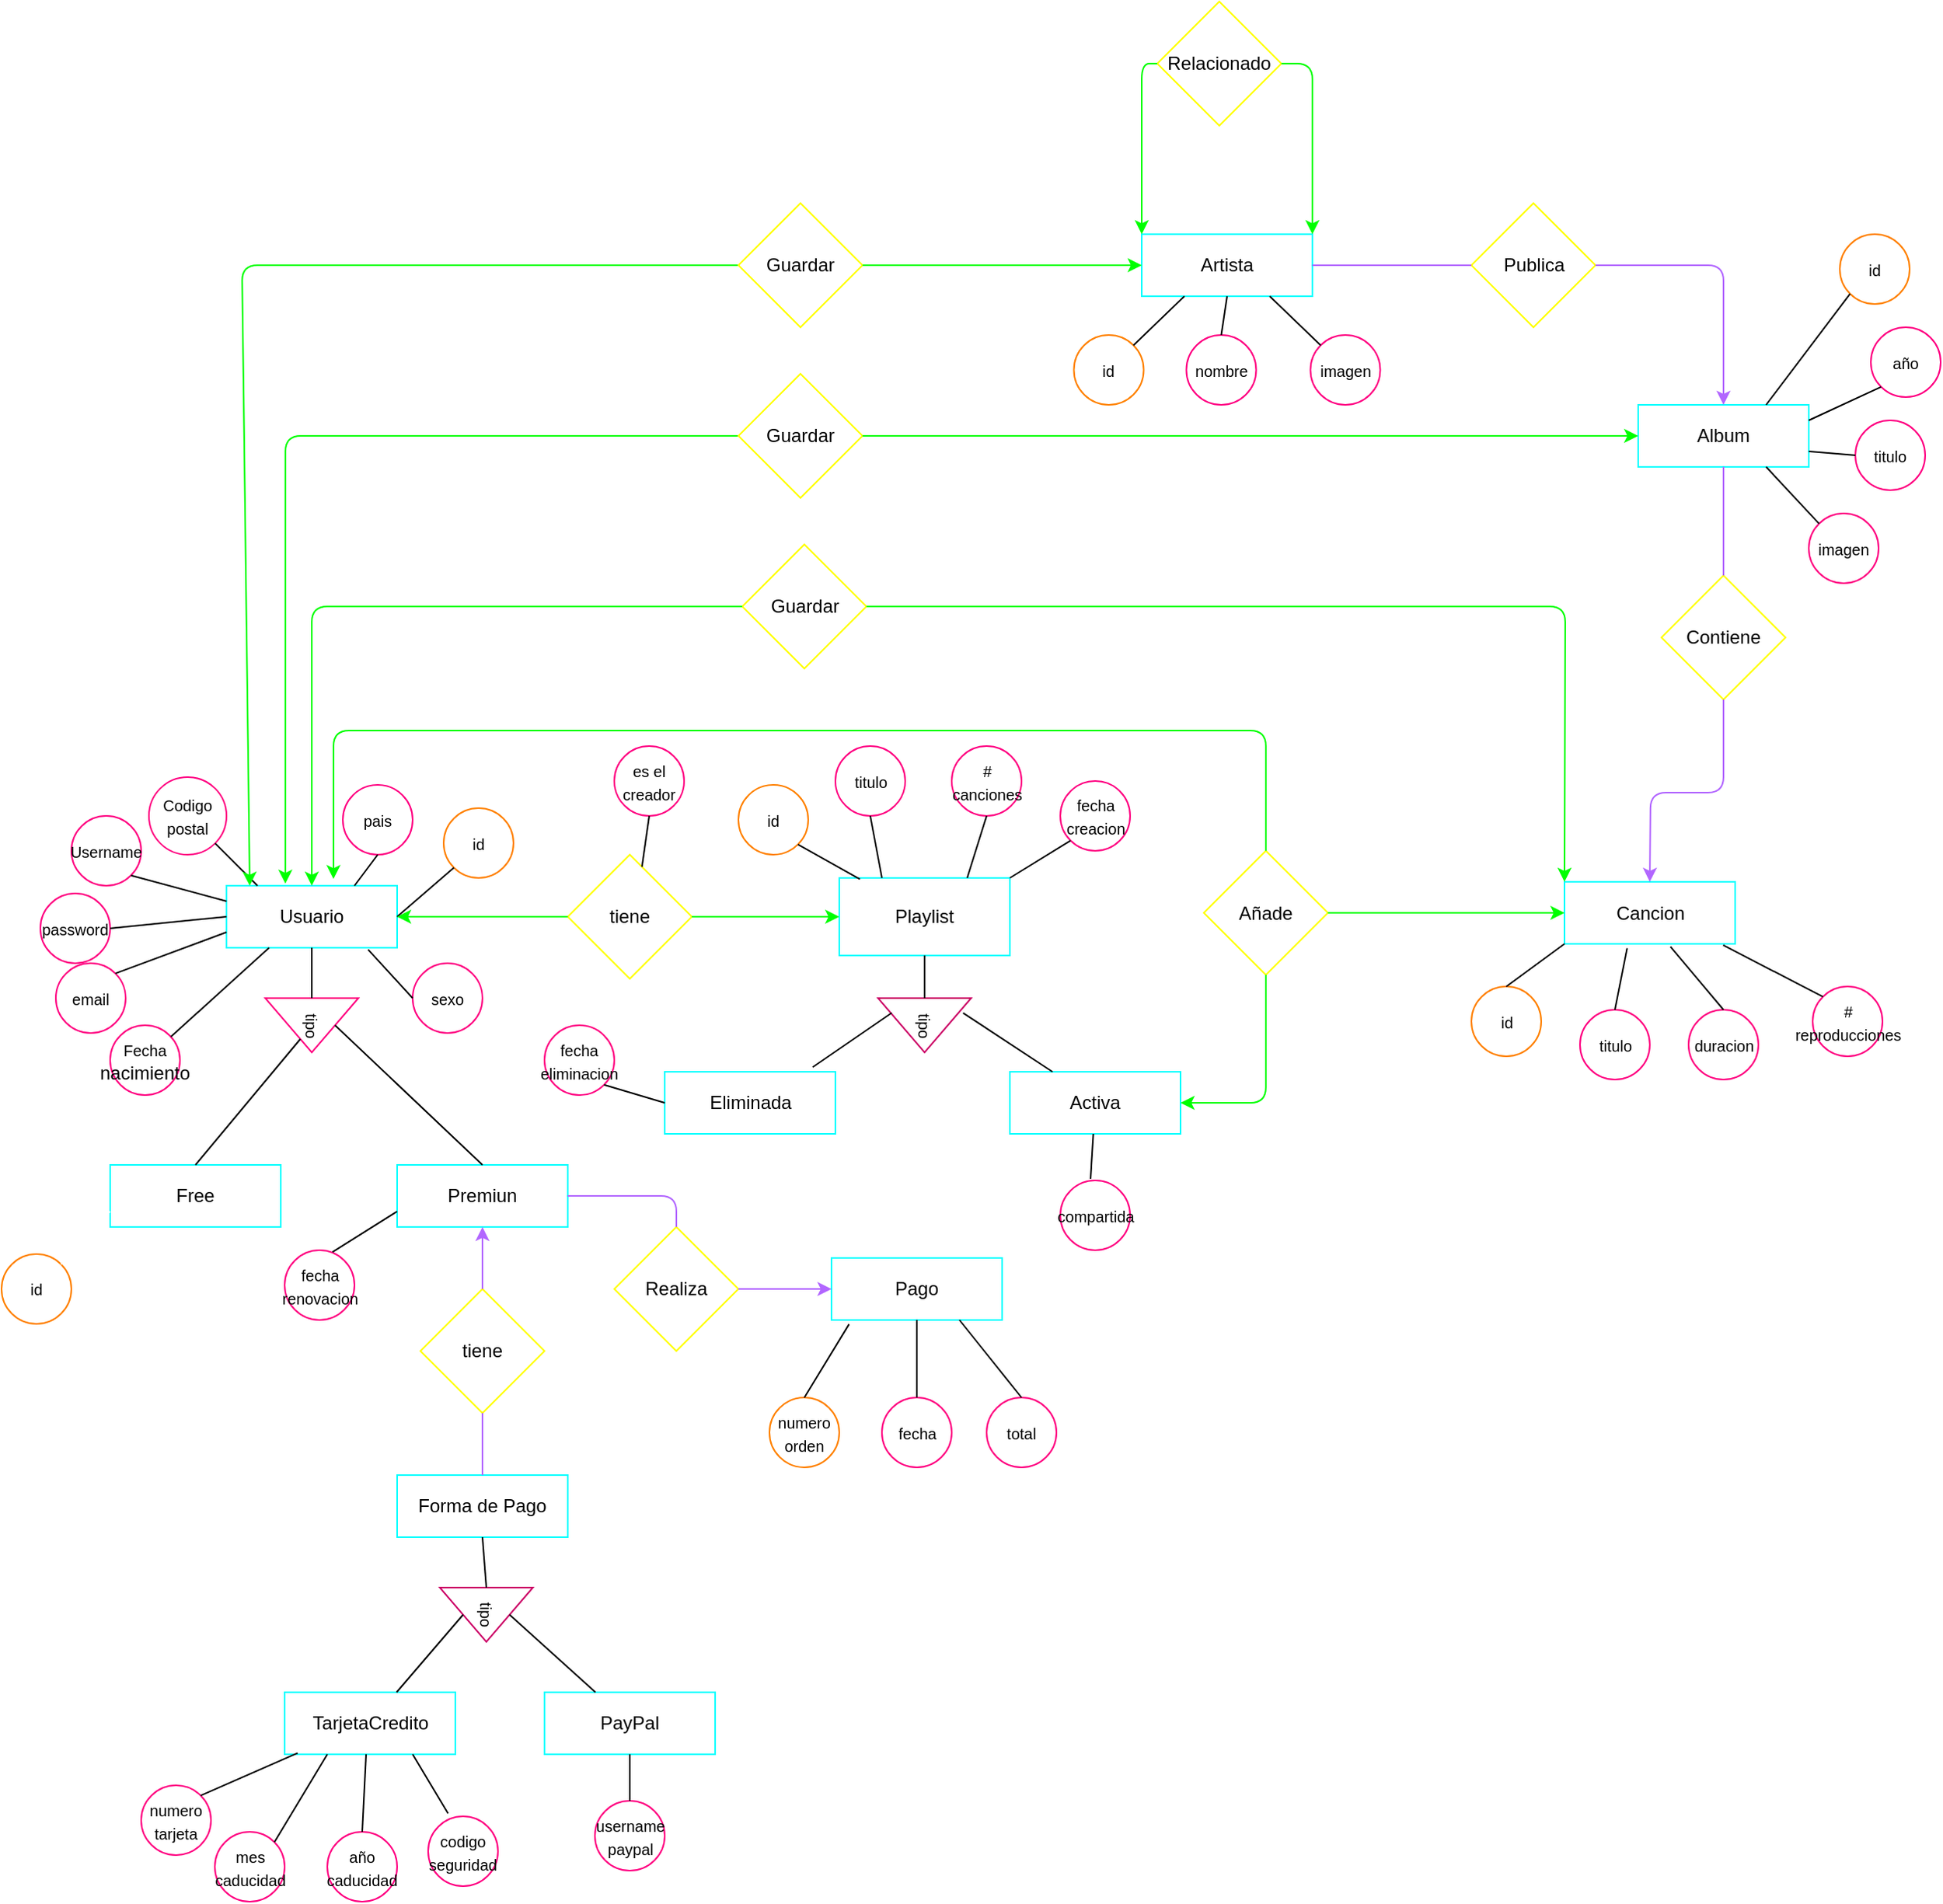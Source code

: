 <mxfile version="13.1.3" pages="2">
    <diagram id="6hGFLwfOUW9BJ-s0fimq" name="ER">
        <mxGraphModel dx="1661" dy="1610" grid="1" gridSize="10" guides="1" tooltips="1" connect="1" arrows="1" fold="1" page="1" pageScale="1" pageWidth="827" pageHeight="1169" math="0" shadow="0">
            <root>
                <mxCell id="0"/>
                <mxCell id="1" parent="0"/>
                <mxCell id="2" value="Usuario" style="rounded=0;whiteSpace=wrap;html=1;strokeColor=#00FFFF;" vertex="1" parent="1">
                    <mxGeometry x="70" y="220" width="110" height="40" as="geometry"/>
                </mxCell>
                <mxCell id="3" value="Playlist" style="rounded=0;whiteSpace=wrap;html=1;strokeColor=#00FFFF;" vertex="1" parent="1">
                    <mxGeometry x="465" y="215" width="110" height="50" as="geometry"/>
                </mxCell>
                <mxCell id="4" value="Free" style="rounded=0;whiteSpace=wrap;html=1;strokeColor=#00FFFF;" vertex="1" parent="1">
                    <mxGeometry x="-5" y="400" width="110" height="40" as="geometry"/>
                </mxCell>
                <mxCell id="5" value="Premiun" style="rounded=0;whiteSpace=wrap;html=1;strokeColor=#00FFFF;" vertex="1" parent="1">
                    <mxGeometry x="180" y="400" width="110" height="40" as="geometry"/>
                </mxCell>
                <mxCell id="6" value="Forma de Pago" style="rounded=0;whiteSpace=wrap;html=1;strokeColor=#00FFFF;" vertex="1" parent="1">
                    <mxGeometry x="180" y="600" width="110" height="40" as="geometry"/>
                </mxCell>
                <mxCell id="7" value="TarjetaCredito&lt;span style=&quot;color: rgba(0 , 0 , 0 , 0) ; font-family: monospace ; font-size: 0px&quot;&gt;%3CmxGraphModel%3E%3Croot%3E%3CmxCell%20id%3D%220%22%2F%3E%3CmxCell%20id%3D%221%22%20parent%3D%220%22%2F%3E%3CmxCell%20id%3D%222%22%20value%3D%22Premiun%22%20style%3D%22rounded%3D0%3BwhiteSpace%3Dwrap%3Bhtml%3D1%3B%22%20vertex%3D%221%22%20parent%3D%221%22%3E%3CmxGeometry%20x%3D%22340%22%20y%3D%22310%22%20width%3D%22110%22%20height%3D%2240%22%20as%3D%22geometry%22%2F%3E%3C%2FmxCell%3E%3C%2Froot%3E%3C%2FmxGraphModel%3E&lt;/span&gt;" style="rounded=0;whiteSpace=wrap;html=1;strokeColor=#00FFFF;" vertex="1" parent="1">
                    <mxGeometry x="107.5" y="740" width="110" height="40" as="geometry"/>
                </mxCell>
                <mxCell id="8" value="PayPal" style="rounded=0;whiteSpace=wrap;html=1;strokeColor=#00FFFF;" vertex="1" parent="1">
                    <mxGeometry x="275" y="740" width="110" height="40" as="geometry"/>
                </mxCell>
                <mxCell id="9" value="Pago" style="rounded=0;whiteSpace=wrap;html=1;strokeColor=#00FFFF;" vertex="1" parent="1">
                    <mxGeometry x="460" y="460" width="110" height="40" as="geometry"/>
                </mxCell>
                <mxCell id="10" value="Eliminada" style="rounded=0;whiteSpace=wrap;html=1;strokeColor=#00FFFF;" vertex="1" parent="1">
                    <mxGeometry x="352.5" y="340" width="110" height="40" as="geometry"/>
                </mxCell>
                <mxCell id="11" value="Activa" style="rounded=0;whiteSpace=wrap;html=1;strokeColor=#00FFFF;" vertex="1" parent="1">
                    <mxGeometry x="575" y="340" width="110" height="40" as="geometry"/>
                </mxCell>
                <mxCell id="12" value="Cancion" style="rounded=0;whiteSpace=wrap;html=1;strokeColor=#00FFFF;" vertex="1" parent="1">
                    <mxGeometry x="932.5" y="217.5" width="110" height="40" as="geometry"/>
                </mxCell>
                <mxCell id="13" value="Album" style="rounded=0;whiteSpace=wrap;html=1;strokeColor=#00FFFF;" vertex="1" parent="1">
                    <mxGeometry x="980" y="-90" width="110" height="40" as="geometry"/>
                </mxCell>
                <mxCell id="14" value="Artista" style="rounded=0;whiteSpace=wrap;html=1;strokeColor=#00FFFF;" vertex="1" parent="1">
                    <mxGeometry x="660" y="-200" width="110" height="40" as="geometry"/>
                </mxCell>
                <mxCell id="15" value="&lt;font style=&quot;font-size: 10px&quot;&gt;Codigo&lt;br&gt;postal&lt;/font&gt;" style="ellipse;whiteSpace=wrap;html=1;aspect=fixed;strokeColor=#FF0080;" vertex="1" parent="1">
                    <mxGeometry x="20" y="150" width="50" height="50" as="geometry"/>
                </mxCell>
                <mxCell id="16" value="&lt;span style=&quot;font-size: 10px&quot;&gt;Username&lt;/span&gt;" style="ellipse;whiteSpace=wrap;html=1;aspect=fixed;strokeColor=#FF0080;" vertex="1" parent="1">
                    <mxGeometry x="-30" y="175" width="45" height="45" as="geometry"/>
                </mxCell>
                <mxCell id="17" value="&lt;span style=&quot;font-size: 10px&quot;&gt;password&lt;/span&gt;" style="ellipse;whiteSpace=wrap;html=1;aspect=fixed;strokeColor=#FF0080;" vertex="1" parent="1">
                    <mxGeometry x="-50" y="225" width="45" height="45" as="geometry"/>
                </mxCell>
                <mxCell id="18" value="&lt;span style=&quot;font-size: 10px&quot;&gt;email&lt;/span&gt;" style="ellipse;whiteSpace=wrap;html=1;aspect=fixed;strokeColor=#FF0080;" vertex="1" parent="1">
                    <mxGeometry x="-40" y="270" width="45" height="45" as="geometry"/>
                </mxCell>
                <mxCell id="19" value="&lt;span style=&quot;font-size: 10px&quot;&gt;Fecha&lt;br&gt;&lt;/span&gt;nacimiento" style="ellipse;whiteSpace=wrap;html=1;aspect=fixed;strokeColor=#FF0080;" vertex="1" parent="1">
                    <mxGeometry x="-5" y="310" width="45" height="45" as="geometry"/>
                </mxCell>
                <mxCell id="20" value="&lt;span style=&quot;font-size: 10px&quot;&gt;pais&lt;/span&gt;" style="ellipse;whiteSpace=wrap;html=1;aspect=fixed;strokeColor=#FF0080;" vertex="1" parent="1">
                    <mxGeometry x="145" y="155" width="45" height="45" as="geometry"/>
                </mxCell>
                <mxCell id="21" value="&lt;span style=&quot;font-size: 10px&quot;&gt;id&lt;/span&gt;" style="ellipse;whiteSpace=wrap;html=1;aspect=fixed;strokeColor=#FF8000;" vertex="1" parent="1">
                    <mxGeometry x="210" y="170" width="45" height="45" as="geometry"/>
                </mxCell>
                <mxCell id="22" value="&lt;span style=&quot;font-size: 10px&quot;&gt;sexo&lt;/span&gt;" style="ellipse;whiteSpace=wrap;html=1;aspect=fixed;strokeColor=#FF0080;" vertex="1" parent="1">
                    <mxGeometry x="190" y="270" width="45" height="45" as="geometry"/>
                </mxCell>
                <mxCell id="24" value="" style="endArrow=none;html=1;entryX=0.25;entryY=1;entryDx=0;entryDy=0;" edge="1" parent="1" source="19" target="2">
                    <mxGeometry width="50" height="50" relative="1" as="geometry">
                        <mxPoint x="-30" y="340" as="sourcePoint"/>
                        <mxPoint x="20" y="290" as="targetPoint"/>
                    </mxGeometry>
                </mxCell>
                <mxCell id="25" value="" style="endArrow=none;html=1;entryX=0;entryY=0.75;entryDx=0;entryDy=0;exitX=1;exitY=0;exitDx=0;exitDy=0;" edge="1" parent="1" source="18" target="2">
                    <mxGeometry width="50" height="50" relative="1" as="geometry">
                        <mxPoint x="44.224" y="327.448" as="sourcePoint"/>
                        <mxPoint x="107.5" y="270" as="targetPoint"/>
                    </mxGeometry>
                </mxCell>
                <mxCell id="26" value="" style="endArrow=none;html=1;entryX=0;entryY=0.5;entryDx=0;entryDy=0;exitX=1;exitY=0.5;exitDx=0;exitDy=0;" edge="1" parent="1" source="17" target="2">
                    <mxGeometry width="50" height="50" relative="1" as="geometry">
                        <mxPoint x="54.224" y="337.448" as="sourcePoint"/>
                        <mxPoint x="117.5" y="280" as="targetPoint"/>
                    </mxGeometry>
                </mxCell>
                <mxCell id="27" value="" style="endArrow=none;html=1;entryX=0;entryY=0.25;entryDx=0;entryDy=0;exitX=1;exitY=1;exitDx=0;exitDy=0;" edge="1" parent="1" source="16" target="2">
                    <mxGeometry width="50" height="50" relative="1" as="geometry">
                        <mxPoint x="64.224" y="347.448" as="sourcePoint"/>
                        <mxPoint x="127.5" y="290" as="targetPoint"/>
                    </mxGeometry>
                </mxCell>
                <mxCell id="28" value="" style="endArrow=none;html=1;" edge="1" parent="1" source="15">
                    <mxGeometry width="50" height="50" relative="1" as="geometry">
                        <mxPoint x="74.224" y="357.448" as="sourcePoint"/>
                        <mxPoint x="90" y="220" as="targetPoint"/>
                    </mxGeometry>
                </mxCell>
                <mxCell id="29" value="" style="endArrow=none;html=1;entryX=0.5;entryY=1;entryDx=0;entryDy=0;exitX=0.75;exitY=0;exitDx=0;exitDy=0;" edge="1" parent="1" source="2" target="20">
                    <mxGeometry width="50" height="50" relative="1" as="geometry">
                        <mxPoint x="84.224" y="367.448" as="sourcePoint"/>
                        <mxPoint x="147.5" y="310" as="targetPoint"/>
                    </mxGeometry>
                </mxCell>
                <mxCell id="30" value="" style="endArrow=none;html=1;entryX=0;entryY=1;entryDx=0;entryDy=0;exitX=1;exitY=0.5;exitDx=0;exitDy=0;" edge="1" parent="1" source="2" target="21">
                    <mxGeometry width="50" height="50" relative="1" as="geometry">
                        <mxPoint x="94.224" y="377.448" as="sourcePoint"/>
                        <mxPoint x="157.5" y="320" as="targetPoint"/>
                    </mxGeometry>
                </mxCell>
                <mxCell id="31" value="" style="endArrow=none;html=1;entryX=0;entryY=0.5;entryDx=0;entryDy=0;exitX=0.83;exitY=1.029;exitDx=0;exitDy=0;exitPerimeter=0;" edge="1" parent="1" source="2" target="22">
                    <mxGeometry width="50" height="50" relative="1" as="geometry">
                        <mxPoint x="104.224" y="387.448" as="sourcePoint"/>
                        <mxPoint x="167.5" y="330" as="targetPoint"/>
                    </mxGeometry>
                </mxCell>
                <mxCell id="32" value="&lt;font style=&quot;font-size: 10px&quot;&gt;tipo&lt;/font&gt;" style="triangle;whiteSpace=wrap;html=1;rotation=90;strokeColor=#FF0080;" vertex="1" parent="1">
                    <mxGeometry x="107.5" y="280" width="35" height="60" as="geometry"/>
                </mxCell>
                <mxCell id="33" value="" style="endArrow=none;html=1;exitX=0;exitY=0.5;exitDx=0;exitDy=0;" edge="1" parent="1" source="32" target="2">
                    <mxGeometry width="50" height="50" relative="1" as="geometry">
                        <mxPoint x="-30" y="340" as="sourcePoint"/>
                        <mxPoint x="20" y="290" as="targetPoint"/>
                    </mxGeometry>
                </mxCell>
                <mxCell id="34" value="" style="endArrow=none;html=1;exitX=0.5;exitY=0;exitDx=0;exitDy=0;" edge="1" parent="1" source="4" target="32">
                    <mxGeometry width="50" height="50" relative="1" as="geometry">
                        <mxPoint x="-17" y="353" as="sourcePoint"/>
                        <mxPoint x="33" y="303" as="targetPoint"/>
                    </mxGeometry>
                </mxCell>
                <mxCell id="35" value="" style="endArrow=none;html=1;entryX=0.5;entryY=0;entryDx=0;entryDy=0;exitX=0.5;exitY=0;exitDx=0;exitDy=0;" edge="1" parent="1" source="5" target="32">
                    <mxGeometry width="50" height="50" relative="1" as="geometry">
                        <mxPoint x="-30" y="340" as="sourcePoint"/>
                        <mxPoint x="20" y="290" as="targetPoint"/>
                    </mxGeometry>
                </mxCell>
                <mxCell id="36" value="&lt;span style=&quot;font-size: 10px&quot;&gt;fecha&lt;br&gt;renovacion&lt;br&gt;&lt;/span&gt;" style="ellipse;whiteSpace=wrap;html=1;aspect=fixed;strokeColor=#FF0080;" vertex="1" parent="1">
                    <mxGeometry x="107.5" y="455" width="45" height="45" as="geometry"/>
                </mxCell>
                <mxCell id="37" value="" style="endArrow=none;html=1;exitX=0.685;exitY=0.026;exitDx=0;exitDy=0;exitPerimeter=0;entryX=0;entryY=0.75;entryDx=0;entryDy=0;" edge="1" parent="1" source="36" target="5">
                    <mxGeometry width="50" height="50" relative="1" as="geometry">
                        <mxPoint x="-30" y="340" as="sourcePoint"/>
                        <mxPoint x="170" y="420" as="targetPoint"/>
                    </mxGeometry>
                </mxCell>
                <mxCell id="38" value="tiene" style="rhombus;whiteSpace=wrap;html=1;strokeColor=#FFFF00;" vertex="1" parent="1">
                    <mxGeometry x="195" y="480" width="80" height="80" as="geometry"/>
                </mxCell>
                <mxCell id="39" value="" style="endArrow=none;html=1;entryX=0.5;entryY=1;entryDx=0;entryDy=0;strokeColor=#B266FF;" edge="1" parent="1" target="38">
                    <mxGeometry width="50" height="50" relative="1" as="geometry">
                        <mxPoint x="235" y="600" as="sourcePoint"/>
                        <mxPoint x="20" y="470" as="targetPoint"/>
                    </mxGeometry>
                </mxCell>
                <mxCell id="40" value="" style="endArrow=classic;html=1;entryX=0.5;entryY=1;entryDx=0;entryDy=0;strokeColor=#B266FF;" edge="1" parent="1" source="38" target="5">
                    <mxGeometry width="50" height="50" relative="1" as="geometry">
                        <mxPoint x="-30" y="520" as="sourcePoint"/>
                        <mxPoint x="20" y="470" as="targetPoint"/>
                    </mxGeometry>
                </mxCell>
                <mxCell id="41" value="&lt;font style=&quot;font-size: 10px&quot;&gt;tipo&lt;/font&gt;" style="triangle;whiteSpace=wrap;html=1;rotation=90;strokeColor=#CC0066;" vertex="1" parent="1">
                    <mxGeometry x="220" y="660" width="35" height="60" as="geometry"/>
                </mxCell>
                <mxCell id="42" value="" style="endArrow=none;html=1;entryX=0.5;entryY=1;entryDx=0;entryDy=0;" edge="1" parent="1" source="7" target="41">
                    <mxGeometry width="50" height="50" relative="1" as="geometry">
                        <mxPoint x="110" y="550" as="sourcePoint"/>
                        <mxPoint x="160" y="500" as="targetPoint"/>
                    </mxGeometry>
                </mxCell>
                <mxCell id="43" value="" style="endArrow=none;html=1;entryX=0.5;entryY=0;entryDx=0;entryDy=0;" edge="1" parent="1" source="8" target="41">
                    <mxGeometry width="50" height="50" relative="1" as="geometry">
                        <mxPoint x="110" y="550" as="sourcePoint"/>
                        <mxPoint x="160" y="500" as="targetPoint"/>
                    </mxGeometry>
                </mxCell>
                <mxCell id="44" value="" style="endArrow=none;html=1;exitX=0;exitY=0.5;exitDx=0;exitDy=0;entryX=0.5;entryY=1;entryDx=0;entryDy=0;" edge="1" parent="1" source="41" target="6">
                    <mxGeometry width="50" height="50" relative="1" as="geometry">
                        <mxPoint x="110" y="550" as="sourcePoint"/>
                        <mxPoint x="160" y="500" as="targetPoint"/>
                    </mxGeometry>
                </mxCell>
                <mxCell id="45" value="&lt;span style=&quot;font-size: 10px&quot;&gt;numero&lt;br&gt;tarjeta&lt;br&gt;&lt;/span&gt;" style="ellipse;whiteSpace=wrap;html=1;aspect=fixed;strokeColor=#FF0080;" vertex="1" parent="1">
                    <mxGeometry x="15" y="800" width="45" height="45" as="geometry"/>
                </mxCell>
                <mxCell id="46" value="&lt;span style=&quot;font-size: 10px&quot;&gt;mes&lt;br&gt;caducidad&lt;br&gt;&lt;/span&gt;" style="ellipse;whiteSpace=wrap;html=1;aspect=fixed;strokeColor=#FF0080;" vertex="1" parent="1">
                    <mxGeometry x="62.5" y="830" width="45" height="45" as="geometry"/>
                </mxCell>
                <mxCell id="47" value="&lt;span style=&quot;font-size: 10px&quot;&gt;año&lt;br&gt;caducidad&lt;br&gt;&lt;/span&gt;" style="ellipse;whiteSpace=wrap;html=1;aspect=fixed;strokeColor=#FF0080;" vertex="1" parent="1">
                    <mxGeometry x="135" y="830" width="45" height="45" as="geometry"/>
                </mxCell>
                <mxCell id="50" value="&lt;span style=&quot;font-size: 10px&quot;&gt;codigo&lt;br&gt;seguridad&lt;br&gt;&lt;/span&gt;" style="ellipse;whiteSpace=wrap;html=1;aspect=fixed;strokeColor=#FF0080;" vertex="1" parent="1">
                    <mxGeometry x="200" y="820" width="45" height="45" as="geometry"/>
                </mxCell>
                <mxCell id="51" value="" style="endArrow=none;html=1;exitX=1;exitY=0;exitDx=0;exitDy=0;entryX=0.076;entryY=0.979;entryDx=0;entryDy=0;entryPerimeter=0;" edge="1" parent="1" source="45" target="7">
                    <mxGeometry width="50" height="50" relative="1" as="geometry">
                        <mxPoint x="110" y="800" as="sourcePoint"/>
                        <mxPoint x="160" y="750" as="targetPoint"/>
                    </mxGeometry>
                </mxCell>
                <mxCell id="52" value="" style="endArrow=none;html=1;exitX=1;exitY=0;exitDx=0;exitDy=0;entryX=0.25;entryY=1;entryDx=0;entryDy=0;" edge="1" parent="1" source="46" target="7">
                    <mxGeometry width="50" height="50" relative="1" as="geometry">
                        <mxPoint x="110" y="800" as="sourcePoint"/>
                        <mxPoint x="160" y="750" as="targetPoint"/>
                    </mxGeometry>
                </mxCell>
                <mxCell id="53" value="" style="endArrow=none;html=1;exitX=0.5;exitY=0;exitDx=0;exitDy=0;" edge="1" parent="1" source="47">
                    <mxGeometry width="50" height="50" relative="1" as="geometry">
                        <mxPoint x="110" y="800" as="sourcePoint"/>
                        <mxPoint x="160" y="780" as="targetPoint"/>
                    </mxGeometry>
                </mxCell>
                <mxCell id="54" value="" style="endArrow=none;html=1;exitX=0.285;exitY=-0.041;exitDx=0;exitDy=0;exitPerimeter=0;entryX=0.75;entryY=1;entryDx=0;entryDy=0;" edge="1" parent="1" source="50" target="7">
                    <mxGeometry width="50" height="50" relative="1" as="geometry">
                        <mxPoint x="110" y="800" as="sourcePoint"/>
                        <mxPoint x="160" y="750" as="targetPoint"/>
                    </mxGeometry>
                </mxCell>
                <mxCell id="55" value="&lt;span style=&quot;font-size: 10px&quot;&gt;username&lt;br&gt;paypal&lt;br&gt;&lt;/span&gt;" style="ellipse;whiteSpace=wrap;html=1;aspect=fixed;strokeColor=#FF0080;" vertex="1" parent="1">
                    <mxGeometry x="307.5" y="810" width="45" height="45" as="geometry"/>
                </mxCell>
                <mxCell id="56" value="" style="endArrow=none;html=1;entryX=0.5;entryY=1;entryDx=0;entryDy=0;exitX=0.5;exitY=0;exitDx=0;exitDy=0;" edge="1" parent="1" source="55" target="8">
                    <mxGeometry width="50" height="50" relative="1" as="geometry">
                        <mxPoint x="330" y="800" as="sourcePoint"/>
                        <mxPoint x="160" y="750" as="targetPoint"/>
                    </mxGeometry>
                </mxCell>
                <mxCell id="57" value="Realiza" style="rhombus;whiteSpace=wrap;html=1;strokeColor=#FFFF00;" vertex="1" parent="1">
                    <mxGeometry x="320" y="440" width="80" height="80" as="geometry"/>
                </mxCell>
                <mxCell id="58" value="" style="endArrow=none;html=1;entryX=1;entryY=0.5;entryDx=0;entryDy=0;exitX=0.5;exitY=0;exitDx=0;exitDy=0;strokeColor=#B266FF;" edge="1" parent="1" source="57" target="5">
                    <mxGeometry width="50" height="50" relative="1" as="geometry">
                        <mxPoint x="360" y="420" as="sourcePoint"/>
                        <mxPoint x="300" y="460" as="targetPoint"/>
                        <Array as="points">
                            <mxPoint x="360" y="420"/>
                        </Array>
                    </mxGeometry>
                </mxCell>
                <mxCell id="59" value="" style="endArrow=classic;html=1;entryX=0;entryY=0.5;entryDx=0;entryDy=0;exitX=1;exitY=0.5;exitDx=0;exitDy=0;strokeColor=#B266FF;" edge="1" parent="1" source="57" target="9">
                    <mxGeometry width="50" height="50" relative="1" as="geometry">
                        <mxPoint x="250" y="510" as="sourcePoint"/>
                        <mxPoint x="300" y="460" as="targetPoint"/>
                    </mxGeometry>
                </mxCell>
                <mxCell id="60" value="&lt;span style=&quot;font-size: 10px&quot;&gt;numero&lt;br&gt;orden&lt;br&gt;&lt;/span&gt;" style="ellipse;whiteSpace=wrap;html=1;aspect=fixed;strokeColor=#FF8000;" vertex="1" parent="1">
                    <mxGeometry x="420" y="550" width="45" height="45" as="geometry"/>
                </mxCell>
                <mxCell id="61" value="&lt;span style=&quot;font-size: 10px&quot;&gt;fecha&lt;br&gt;&lt;/span&gt;" style="ellipse;whiteSpace=wrap;html=1;aspect=fixed;strokeColor=#FF0080;" vertex="1" parent="1">
                    <mxGeometry x="492.5" y="550" width="45" height="45" as="geometry"/>
                </mxCell>
                <mxCell id="62" value="&lt;span style=&quot;font-size: 10px&quot;&gt;total&lt;br&gt;&lt;/span&gt;" style="ellipse;whiteSpace=wrap;html=1;aspect=fixed;strokeColor=#FF0080;" vertex="1" parent="1">
                    <mxGeometry x="560" y="550" width="45" height="45" as="geometry"/>
                </mxCell>
                <mxCell id="63" value="" style="endArrow=none;html=1;entryX=0.103;entryY=1.067;entryDx=0;entryDy=0;entryPerimeter=0;exitX=0.5;exitY=0;exitDx=0;exitDy=0;" edge="1" parent="1" source="60" target="9">
                    <mxGeometry width="50" height="50" relative="1" as="geometry">
                        <mxPoint x="250" y="510" as="sourcePoint"/>
                        <mxPoint x="300" y="460" as="targetPoint"/>
                    </mxGeometry>
                </mxCell>
                <mxCell id="64" value="" style="endArrow=none;html=1;entryX=0.5;entryY=1;entryDx=0;entryDy=0;exitX=0.5;exitY=0;exitDx=0;exitDy=0;" edge="1" parent="1" source="61" target="9">
                    <mxGeometry width="50" height="50" relative="1" as="geometry">
                        <mxPoint x="452.5" y="560" as="sourcePoint"/>
                        <mxPoint x="481.33" y="512.68" as="targetPoint"/>
                    </mxGeometry>
                </mxCell>
                <mxCell id="65" value="" style="endArrow=none;html=1;entryX=0.75;entryY=1;entryDx=0;entryDy=0;exitX=0.5;exitY=0;exitDx=0;exitDy=0;" edge="1" parent="1" source="62" target="9">
                    <mxGeometry width="50" height="50" relative="1" as="geometry">
                        <mxPoint x="525" y="560" as="sourcePoint"/>
                        <mxPoint x="525" y="510" as="targetPoint"/>
                    </mxGeometry>
                </mxCell>
                <mxCell id="66" value="tiene" style="rhombus;whiteSpace=wrap;html=1;strokeColor=#FFFF00;" vertex="1" parent="1">
                    <mxGeometry x="290" y="200" width="80" height="80" as="geometry"/>
                </mxCell>
                <mxCell id="67" value="" style="endArrow=classic;html=1;entryX=1;entryY=0.5;entryDx=0;entryDy=0;exitX=0;exitY=0.5;exitDx=0;exitDy=0;strokeColor=#00FF00;" edge="1" parent="1" source="66" target="2">
                    <mxGeometry width="50" height="50" relative="1" as="geometry">
                        <mxPoint x="420" y="420" as="sourcePoint"/>
                        <mxPoint x="470" y="370" as="targetPoint"/>
                    </mxGeometry>
                </mxCell>
                <mxCell id="68" value="" style="endArrow=classic;html=1;exitX=1;exitY=0.5;exitDx=0;exitDy=0;entryX=0;entryY=0.5;entryDx=0;entryDy=0;strokeColor=#00FF00;" edge="1" parent="1" source="66" target="3">
                    <mxGeometry width="50" height="50" relative="1" as="geometry">
                        <mxPoint x="420" y="420" as="sourcePoint"/>
                        <mxPoint x="470" y="370" as="targetPoint"/>
                    </mxGeometry>
                </mxCell>
                <mxCell id="69" value="&lt;font style=&quot;font-size: 10px&quot;&gt;tipo&lt;/font&gt;" style="triangle;whiteSpace=wrap;html=1;rotation=90;strokeColor=#CC0066;" vertex="1" parent="1">
                    <mxGeometry x="502.5" y="280" width="35" height="60" as="geometry"/>
                </mxCell>
                <mxCell id="71" value="" style="endArrow=none;html=1;entryX=0.5;entryY=1;entryDx=0;entryDy=0;exitX=0;exitY=0.5;exitDx=0;exitDy=0;" edge="1" parent="1" source="69" target="3">
                    <mxGeometry width="50" height="50" relative="1" as="geometry">
                        <mxPoint x="420" y="420" as="sourcePoint"/>
                        <mxPoint x="470" y="370" as="targetPoint"/>
                    </mxGeometry>
                </mxCell>
                <mxCell id="72" value="" style="endArrow=none;html=1;entryX=0.272;entryY=0.853;entryDx=0;entryDy=0;exitX=0.867;exitY=-0.075;exitDx=0;exitDy=0;exitPerimeter=0;entryPerimeter=0;" edge="1" parent="1" source="10" target="69">
                    <mxGeometry width="50" height="50" relative="1" as="geometry">
                        <mxPoint x="530" y="302.5" as="sourcePoint"/>
                        <mxPoint x="530" y="275" as="targetPoint"/>
                    </mxGeometry>
                </mxCell>
                <mxCell id="73" value="" style="endArrow=none;html=1;entryX=0.272;entryY=0.086;entryDx=0;entryDy=0;exitX=0.25;exitY=0;exitDx=0;exitDy=0;entryPerimeter=0;" edge="1" parent="1" source="11" target="69">
                    <mxGeometry width="50" height="50" relative="1" as="geometry">
                        <mxPoint x="457.87" y="347" as="sourcePoint"/>
                        <mxPoint x="508.82" y="312.02" as="targetPoint"/>
                    </mxGeometry>
                </mxCell>
                <mxCell id="74" value="&lt;span style=&quot;font-size: 10px&quot;&gt;fecha&lt;br&gt;eliminacion&lt;br&gt;&lt;/span&gt;" style="ellipse;whiteSpace=wrap;html=1;aspect=fixed;strokeColor=#FF0080;" vertex="1" parent="1">
                    <mxGeometry x="275" y="310" width="45" height="45" as="geometry"/>
                </mxCell>
                <mxCell id="75" value="&lt;span style=&quot;font-size: 10px&quot;&gt;compartida&lt;br&gt;&lt;/span&gt;" style="ellipse;whiteSpace=wrap;html=1;aspect=fixed;strokeColor=#FF0080;" vertex="1" parent="1">
                    <mxGeometry x="607.5" y="410" width="45" height="45" as="geometry"/>
                </mxCell>
                <mxCell id="76" value="" style="endArrow=none;html=1;exitX=1;exitY=1;exitDx=0;exitDy=0;entryX=0;entryY=0.5;entryDx=0;entryDy=0;" edge="1" parent="1" source="74" target="10">
                    <mxGeometry width="50" height="50" relative="1" as="geometry">
                        <mxPoint x="420" y="420" as="sourcePoint"/>
                        <mxPoint x="470" y="370" as="targetPoint"/>
                    </mxGeometry>
                </mxCell>
                <mxCell id="77" value="" style="endArrow=none;html=1;" edge="1" parent="1" target="11">
                    <mxGeometry width="50" height="50" relative="1" as="geometry">
                        <mxPoint x="627" y="409" as="sourcePoint"/>
                        <mxPoint x="362.5" y="370" as="targetPoint"/>
                    </mxGeometry>
                </mxCell>
                <mxCell id="78" value="&lt;span style=&quot;font-size: 10px&quot;&gt;es el&lt;br&gt;creador&lt;br&gt;&lt;/span&gt;" style="ellipse;whiteSpace=wrap;html=1;aspect=fixed;strokeColor=#FF0080;" vertex="1" parent="1">
                    <mxGeometry x="320" y="130" width="45" height="45" as="geometry"/>
                </mxCell>
                <mxCell id="79" value="" style="endArrow=none;html=1;exitX=0.598;exitY=0.098;exitDx=0;exitDy=0;exitPerimeter=0;entryX=0.5;entryY=1;entryDx=0;entryDy=0;" edge="1" parent="1" source="66" target="78">
                    <mxGeometry width="50" height="50" relative="1" as="geometry">
                        <mxPoint x="420" y="300" as="sourcePoint"/>
                        <mxPoint x="470" y="250" as="targetPoint"/>
                    </mxGeometry>
                </mxCell>
                <mxCell id="80" value="&lt;span style=&quot;font-size: 10px&quot;&gt;id&lt;/span&gt;" style="ellipse;whiteSpace=wrap;html=1;aspect=fixed;strokeColor=#FF8000;" vertex="1" parent="1">
                    <mxGeometry x="400" y="155" width="45" height="45" as="geometry"/>
                </mxCell>
                <mxCell id="81" value="&lt;span style=&quot;font-size: 10px&quot;&gt;titulo&lt;/span&gt;&lt;span style=&quot;color: rgba(0 , 0 , 0 , 0) ; font-family: monospace ; font-size: 0px&quot;&gt;%3CmxGraphModel%3E%3Croot%3E%3CmxCell%20id%3D%220%22%2F%3E%3CmxCell%20id%3D%221%22%20parent%3D%220%22%2F%3E%3CmxCell%20id%3D%222%22%20value%3D%22%26lt%3Bspan%20style%3D%26quot%3Bfont-size%3A%2010px%26quot%3B%26gt%3Bid%26lt%3B%2Fspan%26gt%3B%22%20style%3D%22ellipse%3BwhiteSpace%3Dwrap%3Bhtml%3D1%3Baspect%3Dfixed%3B%22%20vertex%3D%221%22%20parent%3D%221%22%3E%3CmxGeometry%20x%3D%22414%22%20y%3D%22175%22%20width%3D%2245%22%20height%3D%2245%22%20as%3D%22geometry%22%2F%3E%3C%2FmxCell%3E%3C%2Froot%3E%3C%2FmxGraphModel%3E&lt;/span&gt;" style="ellipse;whiteSpace=wrap;html=1;aspect=fixed;strokeColor=#FF0080;" vertex="1" parent="1">
                    <mxGeometry x="462.5" y="130" width="45" height="45" as="geometry"/>
                </mxCell>
                <mxCell id="82" value="&lt;span style=&quot;font-size: 10px&quot;&gt;#&lt;br&gt;canciones&lt;br&gt;&lt;/span&gt;" style="ellipse;whiteSpace=wrap;html=1;aspect=fixed;strokeColor=#FF0080;" vertex="1" parent="1">
                    <mxGeometry x="537.5" y="130" width="45" height="45" as="geometry"/>
                </mxCell>
                <mxCell id="83" value="&lt;span style=&quot;font-size: 10px&quot;&gt;fecha&lt;br&gt;creacion&lt;br&gt;&lt;/span&gt;" style="ellipse;whiteSpace=wrap;html=1;aspect=fixed;strokeColor=#FF0080;" vertex="1" parent="1">
                    <mxGeometry x="607.5" y="152.5" width="45" height="45" as="geometry"/>
                </mxCell>
                <mxCell id="84" value="" style="endArrow=none;html=1;exitX=0.121;exitY=0.017;exitDx=0;exitDy=0;exitPerimeter=0;entryX=1;entryY=1;entryDx=0;entryDy=0;" edge="1" parent="1" source="3" target="80">
                    <mxGeometry width="50" height="50" relative="1" as="geometry">
                        <mxPoint x="600" y="300" as="sourcePoint"/>
                        <mxPoint x="650" y="250" as="targetPoint"/>
                    </mxGeometry>
                </mxCell>
                <mxCell id="85" value="" style="endArrow=none;html=1;exitX=0.25;exitY=0;exitDx=0;exitDy=0;entryX=0.5;entryY=1;entryDx=0;entryDy=0;" edge="1" parent="1" source="3" target="81">
                    <mxGeometry width="50" height="50" relative="1" as="geometry">
                        <mxPoint x="600" y="300" as="sourcePoint"/>
                        <mxPoint x="650" y="250" as="targetPoint"/>
                    </mxGeometry>
                </mxCell>
                <mxCell id="86" value="" style="endArrow=none;html=1;exitX=0.75;exitY=0;exitDx=0;exitDy=0;entryX=0.5;entryY=1;entryDx=0;entryDy=0;" edge="1" parent="1" source="3" target="82">
                    <mxGeometry width="50" height="50" relative="1" as="geometry">
                        <mxPoint x="600" y="300" as="sourcePoint"/>
                        <mxPoint x="650" y="250" as="targetPoint"/>
                    </mxGeometry>
                </mxCell>
                <mxCell id="87" value="" style="endArrow=none;html=1;exitX=1;exitY=0;exitDx=0;exitDy=0;entryX=0;entryY=1;entryDx=0;entryDy=0;" edge="1" parent="1" source="3" target="83">
                    <mxGeometry width="50" height="50" relative="1" as="geometry">
                        <mxPoint x="600" y="300" as="sourcePoint"/>
                        <mxPoint x="650" y="250" as="targetPoint"/>
                    </mxGeometry>
                </mxCell>
                <mxCell id="88" value="&lt;span style=&quot;font-size: 10px&quot;&gt;id&lt;/span&gt;" style="ellipse;whiteSpace=wrap;html=1;aspect=fixed;strokeColor=#FF8000;" vertex="1" parent="1">
                    <mxGeometry x="872.5" y="285" width="45" height="45" as="geometry"/>
                </mxCell>
                <mxCell id="89" value="&lt;span style=&quot;font-size: 10px&quot;&gt;titulo&lt;/span&gt;" style="ellipse;whiteSpace=wrap;html=1;aspect=fixed;strokeColor=#FF0080;" vertex="1" parent="1">
                    <mxGeometry x="942.5" y="300" width="45" height="45" as="geometry"/>
                </mxCell>
                <mxCell id="90" value="&lt;span style=&quot;font-size: 10px&quot;&gt;duracion&lt;/span&gt;" style="ellipse;whiteSpace=wrap;html=1;aspect=fixed;strokeColor=#FF0080;" vertex="1" parent="1">
                    <mxGeometry x="1012.5" y="300" width="45" height="45" as="geometry"/>
                </mxCell>
                <mxCell id="91" value="&lt;span style=&quot;font-size: 10px&quot;&gt;#&lt;br&gt;reproducciones&lt;br&gt;&lt;/span&gt;" style="ellipse;whiteSpace=wrap;html=1;aspect=fixed;strokeColor=#FF0080;" vertex="1" parent="1">
                    <mxGeometry x="1092.5" y="285" width="45" height="45" as="geometry"/>
                </mxCell>
                <mxCell id="92" value="" style="endArrow=none;html=1;entryX=0;entryY=1;entryDx=0;entryDy=0;exitX=0.5;exitY=0;exitDx=0;exitDy=0;" edge="1" parent="1" source="88" target="12">
                    <mxGeometry width="50" height="50" relative="1" as="geometry">
                        <mxPoint x="742.5" y="290" as="sourcePoint"/>
                        <mxPoint x="792.5" y="240" as="targetPoint"/>
                    </mxGeometry>
                </mxCell>
                <mxCell id="93" value="" style="endArrow=none;html=1;entryX=0.367;entryY=1.071;entryDx=0;entryDy=0;entryPerimeter=0;exitX=0.5;exitY=0;exitDx=0;exitDy=0;" edge="1" parent="1" source="89" target="12">
                    <mxGeometry width="50" height="50" relative="1" as="geometry">
                        <mxPoint x="742.5" y="290" as="sourcePoint"/>
                        <mxPoint x="792.5" y="240" as="targetPoint"/>
                    </mxGeometry>
                </mxCell>
                <mxCell id="94" value="" style="endArrow=none;html=1;entryX=0.621;entryY=1.046;entryDx=0;entryDy=0;entryPerimeter=0;exitX=0.5;exitY=0;exitDx=0;exitDy=0;" edge="1" parent="1" source="90" target="12">
                    <mxGeometry width="50" height="50" relative="1" as="geometry">
                        <mxPoint x="975" y="310" as="sourcePoint"/>
                        <mxPoint x="982.87" y="272.84" as="targetPoint"/>
                    </mxGeometry>
                </mxCell>
                <mxCell id="95" value="" style="endArrow=none;html=1;entryX=0.93;entryY=1.021;entryDx=0;entryDy=0;entryPerimeter=0;exitX=0;exitY=0;exitDx=0;exitDy=0;" edge="1" parent="1" source="91" target="12">
                    <mxGeometry width="50" height="50" relative="1" as="geometry">
                        <mxPoint x="1045" y="310" as="sourcePoint"/>
                        <mxPoint x="1010.81" y="271.84" as="targetPoint"/>
                    </mxGeometry>
                </mxCell>
                <mxCell id="96" value="Añade" style="rhombus;whiteSpace=wrap;html=1;strokeColor=#FFFF00;" vertex="1" parent="1">
                    <mxGeometry x="700" y="197.5" width="80" height="80" as="geometry"/>
                </mxCell>
                <mxCell id="97" value="" style="endArrow=classic;html=1;entryX=0.627;entryY=-0.108;entryDx=0;entryDy=0;exitX=0.5;exitY=0;exitDx=0;exitDy=0;entryPerimeter=0;strokeColor=#00FF00;" edge="1" parent="1" source="96" target="2">
                    <mxGeometry width="50" height="50" relative="1" as="geometry">
                        <mxPoint x="740" y="120" as="sourcePoint"/>
                        <mxPoint x="480" y="190" as="targetPoint"/>
                        <Array as="points">
                            <mxPoint x="740" y="120"/>
                            <mxPoint x="139" y="120"/>
                        </Array>
                    </mxGeometry>
                </mxCell>
                <mxCell id="98" value="" style="endArrow=classic;html=1;entryX=0;entryY=0.5;entryDx=0;entryDy=0;exitX=1;exitY=0.5;exitDx=0;exitDy=0;strokeColor=#00FF00;" edge="1" parent="1" source="96" target="12">
                    <mxGeometry width="50" height="50" relative="1" as="geometry">
                        <mxPoint x="530" y="280" as="sourcePoint"/>
                        <mxPoint x="580" y="230" as="targetPoint"/>
                    </mxGeometry>
                </mxCell>
                <mxCell id="99" value="" style="endArrow=classic;html=1;exitX=0.5;exitY=1;exitDx=0;exitDy=0;entryX=1;entryY=0.5;entryDx=0;entryDy=0;strokeColor=#00FF00;" edge="1" parent="1" source="96" target="11">
                    <mxGeometry width="50" height="50" relative="1" as="geometry">
                        <mxPoint x="530" y="280" as="sourcePoint"/>
                        <mxPoint x="710" y="360" as="targetPoint"/>
                        <Array as="points">
                            <mxPoint x="740" y="360"/>
                        </Array>
                    </mxGeometry>
                </mxCell>
                <mxCell id="100" value="Guardar" style="rhombus;whiteSpace=wrap;html=1;strokeColor=#FFFF00;" vertex="1" parent="1">
                    <mxGeometry x="402.5" width="80" height="80" as="geometry"/>
                </mxCell>
                <mxCell id="101" value="" style="endArrow=classic;html=1;entryX=0.5;entryY=0;entryDx=0;entryDy=0;exitX=0;exitY=0.5;exitDx=0;exitDy=0;strokeColor=#00FF00;" edge="1" parent="1" source="100" target="2">
                    <mxGeometry width="50" height="50" relative="1" as="geometry">
                        <mxPoint x="470" y="190" as="sourcePoint"/>
                        <mxPoint x="520" y="140" as="targetPoint"/>
                        <Array as="points">
                            <mxPoint x="125" y="40"/>
                        </Array>
                    </mxGeometry>
                </mxCell>
                <mxCell id="102" value="" style="endArrow=classic;html=1;exitX=1;exitY=0.5;exitDx=0;exitDy=0;entryX=0;entryY=0;entryDx=0;entryDy=0;strokeColor=#00FF00;" edge="1" parent="1" source="100" target="12">
                    <mxGeometry width="50" height="50" relative="1" as="geometry">
                        <mxPoint x="600" y="190" as="sourcePoint"/>
                        <mxPoint x="950" y="218" as="targetPoint"/>
                        <Array as="points">
                            <mxPoint x="933" y="40"/>
                        </Array>
                    </mxGeometry>
                </mxCell>
                <mxCell id="103" value="" style="endArrow=classic;html=1;entryX=0.345;entryY=-0.033;entryDx=0;entryDy=0;exitX=0;exitY=0.5;exitDx=0;exitDy=0;entryPerimeter=0;strokeColor=#00FF00;" edge="1" parent="1" source="105" target="2">
                    <mxGeometry width="50" height="50" relative="1" as="geometry">
                        <mxPoint x="382.5" y="-40" as="sourcePoint"/>
                        <mxPoint x="105" y="140" as="targetPoint"/>
                        <Array as="points">
                            <mxPoint x="108" y="-70"/>
                        </Array>
                    </mxGeometry>
                </mxCell>
                <mxCell id="104" value="" style="endArrow=classic;html=1;exitX=0;exitY=0.5;exitDx=0;exitDy=0;strokeColor=#00FF00;" edge="1" parent="1" source="106">
                    <mxGeometry width="50" height="50" relative="1" as="geometry">
                        <mxPoint x="370" y="-130" as="sourcePoint"/>
                        <mxPoint x="85" y="220" as="targetPoint"/>
                        <Array as="points">
                            <mxPoint x="80" y="-180"/>
                        </Array>
                    </mxGeometry>
                </mxCell>
                <mxCell id="105" value="Guardar" style="rhombus;whiteSpace=wrap;html=1;strokeColor=#FFFF00;" vertex="1" parent="1">
                    <mxGeometry x="400" y="-110" width="80" height="80" as="geometry"/>
                </mxCell>
                <mxCell id="106" value="Guardar" style="rhombus;whiteSpace=wrap;html=1;strokeColor=#FFFF00;" vertex="1" parent="1">
                    <mxGeometry x="400" y="-220" width="80" height="80" as="geometry"/>
                </mxCell>
                <mxCell id="107" value="" style="endArrow=classic;html=1;exitX=1;exitY=0.5;exitDx=0;exitDy=0;entryX=0;entryY=0.5;entryDx=0;entryDy=0;strokeColor=#00FF00;" edge="1" parent="1" source="105" target="13">
                    <mxGeometry width="50" height="50" relative="1" as="geometry">
                        <mxPoint x="610" y="-30" as="sourcePoint"/>
                        <mxPoint x="660" y="-80" as="targetPoint"/>
                    </mxGeometry>
                </mxCell>
                <mxCell id="108" value="Contiene" style="rhombus;whiteSpace=wrap;html=1;strokeColor=#FFFF00;" vertex="1" parent="1">
                    <mxGeometry x="995" y="20" width="80" height="80" as="geometry"/>
                </mxCell>
                <mxCell id="109" value="" style="endArrow=classic;html=1;entryX=0.5;entryY=0;entryDx=0;entryDy=0;exitX=0.5;exitY=1;exitDx=0;exitDy=0;strokeColor=#B266FF;" edge="1" parent="1" source="108" target="12">
                    <mxGeometry width="50" height="50" relative="1" as="geometry">
                        <mxPoint x="800" y="110" as="sourcePoint"/>
                        <mxPoint x="850" y="60" as="targetPoint"/>
                        <Array as="points">
                            <mxPoint x="1035" y="160"/>
                            <mxPoint x="988" y="160"/>
                        </Array>
                    </mxGeometry>
                </mxCell>
                <mxCell id="111" value="" style="endArrow=none;html=1;entryX=0.5;entryY=1;entryDx=0;entryDy=0;exitX=0.5;exitY=0;exitDx=0;exitDy=0;strokeColor=#B266FF;" edge="1" parent="1" source="108" target="13">
                    <mxGeometry width="50" height="50" relative="1" as="geometry">
                        <mxPoint x="800" y="110" as="sourcePoint"/>
                        <mxPoint x="850" y="60" as="targetPoint"/>
                    </mxGeometry>
                </mxCell>
                <mxCell id="112" value="&lt;span style=&quot;font-size: 10px&quot;&gt;id&lt;/span&gt;" style="ellipse;whiteSpace=wrap;html=1;aspect=fixed;strokeColor=#FF8000;" vertex="1" parent="1">
                    <mxGeometry x="1110" y="-200" width="45" height="45" as="geometry"/>
                </mxCell>
                <mxCell id="113" value="&lt;span style=&quot;font-size: 10px&quot;&gt;año&lt;/span&gt;&lt;span style=&quot;color: rgba(0 , 0 , 0 , 0) ; font-family: monospace ; font-size: 0px&quot;&gt;%3CmxGraphModel%3E%3Croot%3E%3CmxCell%20id%3D%220%22%2F%3E%3CmxCell%20id%3D%221%22%20parent%3D%220%22%2F%3E%3CmxCell%20id%3D%222%22%20value%3D%22%26lt%3Bspan%20style%3D%26quot%3Bfont-size%3A%2010px%26quot%3B%26gt%3Bid%26lt%3B%2Fspan%26gt%3B%22%20style%3D%22ellipse%3BwhiteSpace%3Dwrap%3Bhtml%3D1%3Baspect%3Dfixed%3B%22%20vertex%3D%221%22%20parent%3D%221%22%3E%3CmxGeometry%20x%3D%22917.5%22%20y%3D%22-155%22%20width%3D%2245%22%20height%3D%2245%22%20as%3D%22geometry%22%2F%3E%3C%2FmxCell%3E%3C%2Froot%3E%3C%2FmxGraphModel%3E&lt;/span&gt;" style="ellipse;whiteSpace=wrap;html=1;aspect=fixed;strokeColor=#FF0080;" vertex="1" parent="1">
                    <mxGeometry x="1130" y="-140" width="45" height="45" as="geometry"/>
                </mxCell>
                <mxCell id="114" value="&lt;span style=&quot;font-size: 10px&quot;&gt;titulo&lt;/span&gt;" style="ellipse;whiteSpace=wrap;html=1;aspect=fixed;strokeColor=#FF0080;" vertex="1" parent="1">
                    <mxGeometry x="1120" y="-80" width="45" height="45" as="geometry"/>
                </mxCell>
                <mxCell id="115" value="&lt;span style=&quot;font-size: 10px&quot;&gt;imagen&lt;/span&gt;" style="ellipse;whiteSpace=wrap;html=1;aspect=fixed;strokeColor=#FF0080;" vertex="1" parent="1">
                    <mxGeometry x="1090" y="-20" width="45" height="45" as="geometry"/>
                </mxCell>
                <mxCell id="116" value="" style="endArrow=none;html=1;entryX=0;entryY=1;entryDx=0;entryDy=0;exitX=0.75;exitY=0;exitDx=0;exitDy=0;" edge="1" parent="1" source="13" target="112">
                    <mxGeometry width="50" height="50" relative="1" as="geometry">
                        <mxPoint x="800" y="20" as="sourcePoint"/>
                        <mxPoint x="850" y="-30" as="targetPoint"/>
                    </mxGeometry>
                </mxCell>
                <mxCell id="117" value="" style="endArrow=none;html=1;entryX=0;entryY=1;entryDx=0;entryDy=0;exitX=1;exitY=0.25;exitDx=0;exitDy=0;" edge="1" parent="1" source="13" target="113">
                    <mxGeometry width="50" height="50" relative="1" as="geometry">
                        <mxPoint x="800" y="20" as="sourcePoint"/>
                        <mxPoint x="850" y="-30" as="targetPoint"/>
                    </mxGeometry>
                </mxCell>
                <mxCell id="118" value="" style="endArrow=none;html=1;entryX=0;entryY=0.5;entryDx=0;entryDy=0;exitX=1;exitY=0.75;exitDx=0;exitDy=0;" edge="1" parent="1" source="13" target="114">
                    <mxGeometry width="50" height="50" relative="1" as="geometry">
                        <mxPoint x="800" y="20" as="sourcePoint"/>
                        <mxPoint x="850" y="-30" as="targetPoint"/>
                    </mxGeometry>
                </mxCell>
                <mxCell id="119" value="" style="endArrow=none;html=1;entryX=0;entryY=0;entryDx=0;entryDy=0;exitX=0.75;exitY=1;exitDx=0;exitDy=0;" edge="1" parent="1" source="13" target="115">
                    <mxGeometry width="50" height="50" relative="1" as="geometry">
                        <mxPoint x="800" y="20" as="sourcePoint"/>
                        <mxPoint x="850" y="-30" as="targetPoint"/>
                    </mxGeometry>
                </mxCell>
                <mxCell id="120" value="" style="endArrow=classic;html=1;exitX=1;exitY=0.5;exitDx=0;exitDy=0;entryX=0;entryY=0.5;entryDx=0;entryDy=0;strokeColor=#00FF00;" edge="1" parent="1" source="106" target="14">
                    <mxGeometry width="50" height="50" relative="1" as="geometry">
                        <mxPoint x="800" y="20" as="sourcePoint"/>
                        <mxPoint x="850" y="-30" as="targetPoint"/>
                    </mxGeometry>
                </mxCell>
                <mxCell id="121" value="Publica" style="rhombus;whiteSpace=wrap;html=1;strokeColor=#FFFF00;" vertex="1" parent="1">
                    <mxGeometry x="872.5" y="-220" width="80" height="80" as="geometry"/>
                </mxCell>
                <mxCell id="122" value="" style="endArrow=classic;html=1;exitX=1;exitY=0.5;exitDx=0;exitDy=0;entryX=0.5;entryY=0;entryDx=0;entryDy=0;strokeColor=#B266FF;" edge="1" parent="1" source="121" target="13">
                    <mxGeometry width="50" height="50" relative="1" as="geometry">
                        <mxPoint x="870" y="20" as="sourcePoint"/>
                        <mxPoint x="920" y="-30" as="targetPoint"/>
                        <Array as="points">
                            <mxPoint x="1035" y="-180"/>
                        </Array>
                    </mxGeometry>
                </mxCell>
                <mxCell id="123" value="" style="endArrow=none;html=1;exitX=1;exitY=0.5;exitDx=0;exitDy=0;entryX=0;entryY=0.5;entryDx=0;entryDy=0;strokeColor=#B266FF;" edge="1" parent="1" source="14" target="121">
                    <mxGeometry width="50" height="50" relative="1" as="geometry">
                        <mxPoint x="870" y="20" as="sourcePoint"/>
                        <mxPoint x="920" y="-30" as="targetPoint"/>
                    </mxGeometry>
                </mxCell>
                <mxCell id="124" value="Relacionado" style="rhombus;whiteSpace=wrap;html=1;strokeColor=#FFFF00;" vertex="1" parent="1">
                    <mxGeometry x="670" y="-350" width="80" height="80" as="geometry"/>
                </mxCell>
                <mxCell id="125" value="" style="endArrow=classic;html=1;exitX=1;exitY=0.5;exitDx=0;exitDy=0;entryX=1;entryY=0;entryDx=0;entryDy=0;strokeColor=#00FF00;" edge="1" parent="1" source="124" target="14">
                    <mxGeometry width="50" height="50" relative="1" as="geometry">
                        <mxPoint x="870" y="-200" as="sourcePoint"/>
                        <mxPoint x="920" y="-250" as="targetPoint"/>
                        <Array as="points">
                            <mxPoint x="770" y="-310"/>
                        </Array>
                    </mxGeometry>
                </mxCell>
                <mxCell id="126" value="" style="endArrow=classic;html=1;exitX=0;exitY=0.5;exitDx=0;exitDy=0;entryX=0;entryY=0;entryDx=0;entryDy=0;strokeColor=#00FF00;" edge="1" parent="1" source="124" target="14">
                    <mxGeometry width="50" height="50" relative="1" as="geometry">
                        <mxPoint x="870" y="-200" as="sourcePoint"/>
                        <mxPoint x="920" y="-250" as="targetPoint"/>
                        <Array as="points">
                            <mxPoint x="660" y="-310"/>
                        </Array>
                    </mxGeometry>
                </mxCell>
                <mxCell id="127" value="&lt;span style=&quot;font-size: 10px&quot;&gt;id&lt;/span&gt;" style="ellipse;whiteSpace=wrap;html=1;aspect=fixed;strokeColor=#FF8000;" vertex="1" parent="1">
                    <mxGeometry x="616.25" y="-135" width="45" height="45" as="geometry"/>
                </mxCell>
                <mxCell id="128" value="&lt;span style=&quot;font-size: 10px&quot;&gt;nombre&lt;/span&gt;" style="ellipse;whiteSpace=wrap;html=1;aspect=fixed;strokeColor=#FF0080;" vertex="1" parent="1">
                    <mxGeometry x="688.75" y="-135" width="45" height="45" as="geometry"/>
                </mxCell>
                <mxCell id="131" value="&lt;span style=&quot;font-size: 10px&quot;&gt;imagen&lt;/span&gt;" style="ellipse;whiteSpace=wrap;html=1;aspect=fixed;strokeColor=#FF0080;" vertex="1" parent="1">
                    <mxGeometry x="768.75" y="-135" width="45" height="45" as="geometry"/>
                </mxCell>
                <mxCell id="132" value="" style="endArrow=none;html=1;exitX=1;exitY=0;exitDx=0;exitDy=0;entryX=0.25;entryY=1;entryDx=0;entryDy=0;" edge="1" parent="1" source="127" target="14">
                    <mxGeometry width="50" height="50" relative="1" as="geometry">
                        <mxPoint x="870" y="-120" as="sourcePoint"/>
                        <mxPoint x="920" y="-170" as="targetPoint"/>
                    </mxGeometry>
                </mxCell>
                <mxCell id="133" value="" style="endArrow=none;html=1;exitX=0.5;exitY=0;exitDx=0;exitDy=0;entryX=0.5;entryY=1;entryDx=0;entryDy=0;" edge="1" parent="1" source="128" target="14">
                    <mxGeometry width="50" height="50" relative="1" as="geometry">
                        <mxPoint x="664.66" y="-118.41" as="sourcePoint"/>
                        <mxPoint x="697.5" y="-150" as="targetPoint"/>
                    </mxGeometry>
                </mxCell>
                <mxCell id="134" value="" style="endArrow=none;html=1;exitX=0;exitY=0;exitDx=0;exitDy=0;entryX=0.75;entryY=1;entryDx=0;entryDy=0;" edge="1" parent="1" source="131" target="14">
                    <mxGeometry width="50" height="50" relative="1" as="geometry">
                        <mxPoint x="721.25" y="-125" as="sourcePoint"/>
                        <mxPoint x="725" y="-150" as="targetPoint"/>
                    </mxGeometry>
                </mxCell>
                <mxCell id="BAcXGy0OeLvQFWnCGPzC-134" value="&lt;span style=&quot;font-size: 10px&quot;&gt;id&lt;/span&gt;" style="ellipse;whiteSpace=wrap;html=1;aspect=fixed;strokeColor=#FF8000;" vertex="1" parent="1">
                    <mxGeometry x="-75" y="457.5" width="45" height="45" as="geometry"/>
                </mxCell>
                <mxCell id="BAcXGy0OeLvQFWnCGPzC-135" value="" style="endArrow=none;html=1;strokeColor=#FFFFFF;exitX=1;exitY=0;exitDx=0;exitDy=0;" edge="1" parent="1" source="BAcXGy0OeLvQFWnCGPzC-134">
                    <mxGeometry width="50" height="50" relative="1" as="geometry">
                        <mxPoint x="-55" y="480" as="sourcePoint"/>
                        <mxPoint x="-5" y="430" as="targetPoint"/>
                    </mxGeometry>
                </mxCell>
            </root>
        </mxGraphModel>
    </diagram>
    <diagram id="gRwaa25tVZVUw24d-NBB" name="EDLogico">
        <mxGraphModel dx="1828" dy="1698" grid="1" gridSize="10" guides="1" tooltips="1" connect="1" arrows="1" fold="1" page="1" pageScale="1" pageWidth="827" pageHeight="1169" math="0" shadow="0">
            <root>
                <mxCell id="kO9xHK1wRvTYqdfRlfqJ-0"/>
                <mxCell id="kO9xHK1wRvTYqdfRlfqJ-1" parent="kO9xHK1wRvTYqdfRlfqJ-0"/>
                <mxCell id="sGYOd2JeR59C0GSwZcuo-126" value="&lt;font&gt;&lt;span style=&quot;font-size: 18px&quot;&gt;&lt;b&gt;Usuario&lt;/b&gt;&lt;/span&gt;&lt;br&gt;&lt;div style=&quot;text-align: left&quot;&gt;&lt;font style=&quot;font-size: 12px&quot;&gt;id INT UNSIGNED PK AI&lt;/font&gt;&lt;/div&gt;&lt;div style=&quot;text-align: left&quot;&gt;&lt;span&gt;username VARCHAR(60) NN&lt;/span&gt;&lt;/div&gt;&lt;div style=&quot;text-align: left&quot;&gt;&lt;span&gt;password VARCHAR(30) NN&lt;/span&gt;&lt;/div&gt;&lt;div style=&quot;text-align: left&quot;&gt;&lt;span&gt;email VARCHAR(160) NN UNI&lt;/span&gt;&lt;/div&gt;&lt;div style=&quot;text-align: left&quot;&gt;&lt;span&gt;fecha_nacimiento DATE&amp;nbsp;&lt;/span&gt;&lt;/div&gt;&lt;div style=&quot;text-align: left&quot;&gt;&lt;span&gt;sexo ENUM('F','M','I')&amp;nbsp;&lt;/span&gt;&lt;/div&gt;&lt;div style=&quot;text-align: left&quot;&gt;&lt;span&gt;codigo_postal INT(8)&lt;/span&gt;&lt;/div&gt;&lt;div style=&quot;text-align: left&quot;&gt;&lt;span&gt;pais VARCHAR(60)&amp;nbsp;&lt;/span&gt;&lt;/div&gt;&lt;div style=&quot;text-align: left&quot;&gt;&lt;span&gt;tipo('free','premium') DEFAULT 'free'&lt;/span&gt;&lt;/div&gt;&lt;/font&gt;" style="rounded=0;whiteSpace=wrap;html=1;strokeColor=#00FFFF;fillColor=#333333;" vertex="1" parent="kO9xHK1wRvTYqdfRlfqJ-1">
                    <mxGeometry x="-413" y="80" width="233" height="160" as="geometry"/>
                </mxCell>
                <mxCell id="fSMY2PSMjmZTQXu4Nmvd-0" value="&lt;font&gt;&lt;span style=&quot;font-size: 18px&quot;&gt;&lt;b&gt;PlayList&lt;/b&gt;&lt;/span&gt;&lt;br&gt;&lt;div style=&quot;text-align: left&quot;&gt;&lt;font style=&quot;font-size: 12px&quot;&gt;id INT&amp;nbsp; UNSIGNED PK AI&lt;/font&gt;&lt;/div&gt;&lt;div style=&quot;text-align: left&quot;&gt;&lt;span&gt;titulo VARCHAR(60) NN&lt;/span&gt;&lt;/div&gt;&lt;div style=&quot;text-align: left&quot;&gt;numero_canciones INT&amp;nbsp; DEFAULT&amp;nbsp;0&amp;nbsp;&lt;/div&gt;&lt;div style=&quot;text-align: left&quot;&gt;fecha_creacion TIMESTAMP NN&lt;/div&gt;&lt;div style=&quot;text-align: left&quot;&gt;tipo ENUM('eliminada', 'Activa') DEFAULT 'Activa'&lt;/div&gt;&lt;/font&gt;" style="rounded=0;whiteSpace=wrap;html=1;strokeColor=#00FFFF;fillColor=#333333;" vertex="1" parent="kO9xHK1wRvTYqdfRlfqJ-1">
                    <mxGeometry x="350" y="95" width="290" height="130" as="geometry"/>
                </mxCell>
                <mxCell id="fSMY2PSMjmZTQXu4Nmvd-1" value="&lt;font&gt;&lt;span style=&quot;font-size: 18px&quot;&gt;&lt;b&gt;Eliminada&lt;/b&gt;&lt;/span&gt;&lt;br&gt;&lt;div style=&quot;text-align: left&quot;&gt;&lt;font style=&quot;font-size: 12px&quot;&gt;id INT&amp;nbsp; UNSIGNED PK FK&lt;/font&gt;&lt;/div&gt;&lt;div style=&quot;text-align: left&quot;&gt;&lt;span&gt;fecha_eliminacio TIMESTAMP NN&lt;/span&gt;&lt;/div&gt;&lt;/font&gt;" style="rounded=0;whiteSpace=wrap;html=1;strokeColor=#00FFFF;fillColor=#333333;" vertex="1" parent="kO9xHK1wRvTYqdfRlfqJ-1">
                    <mxGeometry x="190" y="305" width="240" height="100" as="geometry"/>
                </mxCell>
                <mxCell id="fSMY2PSMjmZTQXu4Nmvd-2" value="&lt;font&gt;&lt;span style=&quot;font-size: 18px&quot;&gt;&lt;b&gt;Activa&lt;/b&gt;&lt;/span&gt;&lt;br&gt;&lt;div style=&quot;text-align: left&quot;&gt;&lt;font style=&quot;font-size: 12px&quot;&gt;id INT&amp;nbsp; UNSIGNED PK FK&lt;/font&gt;&lt;/div&gt;&lt;div style=&quot;text-align: left&quot;&gt;&lt;span&gt;compartida ENUM('true', 'false') DEFAULT 'false'&amp;nbsp; NN&lt;/span&gt;&lt;/div&gt;&lt;/font&gt;" style="rounded=0;whiteSpace=wrap;html=1;strokeColor=#00FFFF;fillColor=#333333;" vertex="1" parent="kO9xHK1wRvTYqdfRlfqJ-1">
                    <mxGeometry x="560" y="305" width="330" height="100" as="geometry"/>
                </mxCell>
                <mxCell id="fSMY2PSMjmZTQXu4Nmvd-3" value="&lt;font&gt;&lt;span style=&quot;font-size: 18px&quot;&gt;&lt;b&gt;Premium&lt;/b&gt;&lt;/span&gt;&lt;br&gt;&lt;div style=&quot;text-align: left&quot;&gt;&lt;font style=&quot;font-size: 12px&quot;&gt;id INT&amp;nbsp; UNSIGNED PK FK&lt;/font&gt;&lt;/div&gt;&lt;div style=&quot;text-align: left&quot;&gt;&lt;span&gt;fecha_renovacion DATE NN&lt;/span&gt;&lt;/div&gt;&lt;div style=&quot;text-align: left&quot;&gt;&lt;span&gt;id_formaPago INT UNSIGNED NN FK&lt;/span&gt;&lt;/div&gt;&lt;/font&gt;" style="rounded=0;whiteSpace=wrap;html=1;strokeColor=#00FFFF;fillColor=#333333;" vertex="1" parent="kO9xHK1wRvTYqdfRlfqJ-1">
                    <mxGeometry x="-190" y="310" width="240" height="110" as="geometry"/>
                </mxCell>
                <mxCell id="fSMY2PSMjmZTQXu4Nmvd-4" value="&lt;font&gt;&lt;span style=&quot;font-size: 18px&quot;&gt;&lt;b&gt;Free&lt;/b&gt;&lt;/span&gt;&lt;br&gt;&lt;div style=&quot;text-align: left&quot;&gt;&lt;font style=&quot;font-size: 12px&quot;&gt;id INT&amp;nbsp; UNSIGNED PK FK&lt;br&gt;&lt;/font&gt;&lt;/div&gt;&lt;/font&gt;" style="rounded=0;whiteSpace=wrap;html=1;strokeColor=#00FFFF;fillColor=#333333;" vertex="1" parent="kO9xHK1wRvTYqdfRlfqJ-1">
                    <mxGeometry x="-580" y="310" width="200" height="70" as="geometry"/>
                </mxCell>
                <mxCell id="fSMY2PSMjmZTQXu4Nmvd-5" value="&lt;div style=&quot;text-align: center&quot;&gt;&lt;span style=&quot;text-align: left&quot;&gt;&lt;span style=&quot;font-size: 18px&quot;&gt;&lt;b&gt;Forma_de_pago&lt;/b&gt;&lt;/span&gt;&lt;/span&gt;&lt;/div&gt;&lt;div style=&quot;text-align: left&quot;&gt;&lt;span&gt;id INT&amp;nbsp; UNSIGNED PK AI&lt;/span&gt;&lt;/div&gt;&lt;font&gt;&lt;div style=&quot;text-align: left&quot;&gt;tipo('tarjeta','paypal') NN&lt;/div&gt;&lt;div style=&quot;text-align: left&quot;&gt;&lt;br&gt;&lt;/div&gt;&lt;/font&gt;" style="rounded=0;whiteSpace=wrap;html=1;strokeColor=#00FFFF;fillColor=#333333;" vertex="1" parent="kO9xHK1wRvTYqdfRlfqJ-1">
                    <mxGeometry x="-190" y="510" width="240" height="100" as="geometry"/>
                </mxCell>
                <mxCell id="fSMY2PSMjmZTQXu4Nmvd-6" value="&lt;div&gt;&lt;span style=&quot;font-size: 18px&quot;&gt;&lt;b&gt;TarjetaCredito&lt;/b&gt;&lt;/span&gt;&lt;/div&gt;&lt;div style=&quot;text-align: left&quot;&gt;&lt;span&gt;id INT&amp;nbsp; UNSIGNED PK FK&lt;/span&gt;&lt;/div&gt;&lt;font&gt;&lt;div style=&quot;text-align: left&quot;&gt;numeroTarjeta INT(16) UNSIGNED NN&lt;/div&gt;&lt;div style=&quot;text-align: left&quot;&gt;mes_caducidad INT(2) UNSIGNED NN&lt;/div&gt;&lt;div style=&quot;text-align: left&quot;&gt;año_caducidad INT(4) UNSIGNED NN&lt;/div&gt;&lt;div style=&quot;text-align: left&quot;&gt;código_seguridad INT(3) UNSIGNED NN&lt;/div&gt;&lt;/font&gt;" style="rounded=0;whiteSpace=wrap;html=1;strokeColor=#00FFFF;fillColor=#333333;" vertex="1" parent="kO9xHK1wRvTYqdfRlfqJ-1">
                    <mxGeometry x="-450" y="690" width="240" height="100" as="geometry"/>
                </mxCell>
                <mxCell id="fSMY2PSMjmZTQXu4Nmvd-7" value="&lt;div style=&quot;text-align: center&quot;&gt;&lt;span style=&quot;text-align: left&quot;&gt;&lt;span style=&quot;font-size: 18px&quot;&gt;&lt;b&gt;Forma_de_pago&lt;/b&gt;&lt;/span&gt;&lt;/span&gt;&lt;/div&gt;&lt;div style=&quot;text-align: left&quot;&gt;&lt;span&gt;id INT&amp;nbsp; UNSIGNED PK FK&lt;/span&gt;&lt;/div&gt;&lt;font&gt;&lt;div style=&quot;text-align: left&quot;&gt;username_paypal VARCHAR(100) NN UNICK&lt;/div&gt;&lt;div style=&quot;text-align: left&quot;&gt;&lt;br&gt;&lt;/div&gt;&lt;/font&gt;" style="rounded=0;whiteSpace=wrap;html=1;strokeColor=#00FFFF;fillColor=#333333;" vertex="1" parent="kO9xHK1wRvTYqdfRlfqJ-1">
                    <mxGeometry x="10" y="700" width="260" height="70" as="geometry"/>
                </mxCell>
                <mxCell id="fSMY2PSMjmZTQXu4Nmvd-8" value="&lt;div style=&quot;text-align: center&quot;&gt;&lt;span style=&quot;text-align: left&quot;&gt;&lt;span style=&quot;font-size: 18px&quot;&gt;&lt;b&gt;Pago&lt;/b&gt;&lt;/span&gt;&lt;/span&gt;&lt;/div&gt;&lt;div style=&quot;text-align: left&quot;&gt;&lt;span&gt;número_orden INT&amp;nbsp; UNSIGNED PK AI&lt;/span&gt;&lt;/div&gt;&lt;font&gt;&lt;div style=&quot;text-align: left&quot;&gt;fecha DATE NN&lt;/div&gt;&lt;div style=&quot;text-align: left&quot;&gt;total INT UNSIGNED NN&lt;/div&gt;&lt;div style=&quot;text-align: left&quot;&gt;id_usuarioPremium INT UNSIGNED FK&lt;/div&gt;&lt;div style=&quot;text-align: left&quot;&gt;&lt;br&gt;&lt;/div&gt;&lt;/font&gt;" style="rounded=0;whiteSpace=wrap;html=1;strokeColor=#00FFFF;fillColor=#333333;" vertex="1" parent="kO9xHK1wRvTYqdfRlfqJ-1">
                    <mxGeometry x="280" y="490" width="240" height="100" as="geometry"/>
                </mxCell>
                <mxCell id="B9HbIT76dDSseqDZ3uIn-0" value="&lt;font&gt;&lt;span style=&quot;font-size: 18px&quot;&gt;&lt;b&gt;Cancion&lt;/b&gt;&lt;/span&gt;&lt;br&gt;&lt;div style=&quot;text-align: left&quot;&gt;&lt;font style=&quot;font-size: 12px&quot;&gt;id INT&amp;nbsp; UNSIGNED PK AI&lt;/font&gt;&lt;/div&gt;&lt;div style=&quot;text-align: left&quot;&gt;&lt;span&gt;titulo VARCHAR(60) NN&lt;/span&gt;&lt;/div&gt;&lt;div style=&quot;text-align: left&quot;&gt;&lt;span&gt;duracion TIME NN&lt;/span&gt;&lt;/div&gt;&lt;div style=&quot;text-align: left&quot;&gt;&lt;span&gt;numero_reproducciones INT DEFAULT 0&lt;/span&gt;&lt;/div&gt;&lt;div style=&quot;text-align: left&quot;&gt;&lt;span&gt;id_album INT UNSIGNED FK&lt;/span&gt;&lt;/div&gt;&lt;/font&gt;" style="rounded=0;whiteSpace=wrap;html=1;strokeColor=#00FFFF;fillColor=#333333;" vertex="1" parent="kO9xHK1wRvTYqdfRlfqJ-1">
                    <mxGeometry x="1240.5" y="105" width="270" height="110" as="geometry"/>
                </mxCell>
                <mxCell id="B9HbIT76dDSseqDZ3uIn-1" value="&lt;font&gt;&lt;span style=&quot;font-size: 18px&quot;&gt;&lt;b&gt;Album&lt;/b&gt;&lt;/span&gt;&lt;br&gt;&lt;div style=&quot;text-align: left&quot;&gt;&lt;font style=&quot;font-size: 12px&quot;&gt;id INT&amp;nbsp; UNSIGNED PK AI&lt;/font&gt;&lt;/div&gt;&lt;div style=&quot;text-align: left&quot;&gt;&lt;font style=&quot;font-size: 12px&quot;&gt;año DATE NN&lt;/font&gt;&lt;/div&gt;&lt;div style=&quot;text-align: left&quot;&gt;&lt;font style=&quot;font-size: 12px&quot;&gt;tituolo VARCHAR(100) NN&lt;/font&gt;&lt;/div&gt;&lt;div style=&quot;text-align: left&quot;&gt;&lt;font style=&quot;font-size: 12px&quot;&gt;imagen VARCHAR&amp;nbsp;&lt;/font&gt;&lt;/div&gt;&lt;div style=&quot;text-align: left&quot;&gt;&lt;span&gt;id_artista INT UNSIGNED FK&lt;/span&gt;&lt;/div&gt;&lt;/font&gt;" style="rounded=0;whiteSpace=wrap;html=1;strokeColor=#00FFFF;fillColor=#333333;" vertex="1" parent="kO9xHK1wRvTYqdfRlfqJ-1">
                    <mxGeometry x="700" y="-210" width="220" height="110" as="geometry"/>
                </mxCell>
                <mxCell id="B9HbIT76dDSseqDZ3uIn-2" value="&lt;font&gt;&lt;span style=&quot;font-size: 18px&quot;&gt;&lt;b&gt;Artista&lt;/b&gt;&lt;/span&gt;&lt;br&gt;&lt;div style=&quot;text-align: left&quot;&gt;&lt;font style=&quot;font-size: 12px&quot;&gt;id INT&amp;nbsp; UNSIGNED PK AI&lt;/font&gt;&lt;/div&gt;&lt;div style=&quot;text-align: left&quot;&gt;nombre VARCHAR(100) NN&lt;/div&gt;&lt;div style=&quot;text-align: left&quot;&gt;imagen VARCHAR&amp;nbsp;&lt;/div&gt;&lt;/font&gt;" style="rounded=0;whiteSpace=wrap;html=1;strokeColor=#00FFFF;fillColor=#333333;" vertex="1" parent="kO9xHK1wRvTYqdfRlfqJ-1">
                    <mxGeometry x="710" y="-366" width="200" height="90" as="geometry"/>
                </mxCell>
                <mxCell id="B9HbIT76dDSseqDZ3uIn-3" value="&lt;font&gt;&lt;span style=&quot;font-size: 18px&quot;&gt;&lt;b&gt;Usuario_Playlist&lt;/b&gt;&lt;/span&gt;&lt;br&gt;&lt;div style=&quot;text-align: left&quot;&gt;&lt;font style=&quot;font-size: 12px&quot;&gt;id INT&amp;nbsp; UNSIGNED PK AU&lt;br&gt;&lt;/font&gt;&lt;/div&gt;&lt;div style=&quot;text-align: left&quot;&gt;&lt;font style=&quot;font-size: 12px&quot;&gt;creador INT USIGNED FK&lt;/font&gt;&lt;/div&gt;&lt;div style=&quot;text-align: left&quot;&gt;&lt;font style=&quot;font-size: 12px&quot;&gt;id_usuario INT UNSIGNED FK&lt;/font&gt;&lt;/div&gt;&lt;div style=&quot;text-align: left&quot;&gt;&lt;font style=&quot;font-size: 12px&quot;&gt;id_playList INT UNSIGNED FK&lt;br&gt;&lt;/font&gt;&lt;/div&gt;&lt;div style=&quot;text-align: left&quot;&gt;&lt;font style=&quot;font-size: 12px&quot;&gt;&lt;br&gt;&lt;/font&gt;&lt;/div&gt;&lt;/font&gt;" style="rounded=0;whiteSpace=wrap;html=1;strokeColor=#00FF00;fillColor=#333333;" vertex="1" parent="kO9xHK1wRvTYqdfRlfqJ-1">
                    <mxGeometry x="-10" y="112.5" width="200" height="95" as="geometry"/>
                </mxCell>
                <mxCell id="Wkbt33UcsVJg6utkjcGo-0" value="" style="endArrow=classic;html=1;strokeColor=#B266FF;exitX=1;exitY=0.5;exitDx=0;exitDy=0;entryX=0;entryY=0.5;entryDx=0;entryDy=0;" edge="1" parent="kO9xHK1wRvTYqdfRlfqJ-1" source="sGYOd2JeR59C0GSwZcuo-126" target="B9HbIT76dDSseqDZ3uIn-3">
                    <mxGeometry width="50" height="50" relative="1" as="geometry">
                        <mxPoint x="40" y="180" as="sourcePoint"/>
                        <mxPoint x="-80" y="170" as="targetPoint"/>
                    </mxGeometry>
                </mxCell>
                <mxCell id="Wkbt33UcsVJg6utkjcGo-1" value="" style="endArrow=classic;html=1;strokeColor=#B266FF;entryX=1;entryY=0.5;entryDx=0;entryDy=0;exitX=0;exitY=0.5;exitDx=0;exitDy=0;" edge="1" parent="kO9xHK1wRvTYqdfRlfqJ-1" source="fSMY2PSMjmZTQXu4Nmvd-0" target="B9HbIT76dDSseqDZ3uIn-3">
                    <mxGeometry width="50" height="50" relative="1" as="geometry">
                        <mxPoint x="40" y="180" as="sourcePoint"/>
                        <mxPoint x="90" y="130" as="targetPoint"/>
                    </mxGeometry>
                </mxCell>
                <mxCell id="Wkbt33UcsVJg6utkjcGo-2" value="" style="endArrow=classic;html=1;strokeColor=#B266FF;entryX=0.582;entryY=0.017;entryDx=0;entryDy=0;entryPerimeter=0;exitX=0.25;exitY=1;exitDx=0;exitDy=0;" edge="1" parent="kO9xHK1wRvTYqdfRlfqJ-1" source="sGYOd2JeR59C0GSwZcuo-126" target="fSMY2PSMjmZTQXu4Nmvd-4">
                    <mxGeometry width="50" height="50" relative="1" as="geometry">
                        <mxPoint x="-60" y="300" as="sourcePoint"/>
                        <mxPoint x="-10" y="250" as="targetPoint"/>
                    </mxGeometry>
                </mxCell>
                <mxCell id="Wkbt33UcsVJg6utkjcGo-3" value="" style="endArrow=classic;html=1;strokeColor=#B266FF;exitX=0.666;exitY=1.007;exitDx=0;exitDy=0;exitPerimeter=0;entryX=0.437;entryY=-0.002;entryDx=0;entryDy=0;entryPerimeter=0;" edge="1" parent="kO9xHK1wRvTYqdfRlfqJ-1" source="sGYOd2JeR59C0GSwZcuo-126" target="fSMY2PSMjmZTQXu4Nmvd-3">
                    <mxGeometry width="50" height="50" relative="1" as="geometry">
                        <mxPoint x="-60" y="300" as="sourcePoint"/>
                        <mxPoint x="-10" y="250" as="targetPoint"/>
                    </mxGeometry>
                </mxCell>
                <mxCell id="Wkbt33UcsVJg6utkjcGo-4" value="" style="endArrow=classic;html=1;strokeColor=#B266FF;exitX=0.5;exitY=0;exitDx=0;exitDy=0;" edge="1" parent="kO9xHK1wRvTYqdfRlfqJ-1" source="fSMY2PSMjmZTQXu4Nmvd-5" target="fSMY2PSMjmZTQXu4Nmvd-3">
                    <mxGeometry width="50" height="50" relative="1" as="geometry">
                        <mxPoint x="-60" y="480" as="sourcePoint"/>
                        <mxPoint x="-10" y="430" as="targetPoint"/>
                    </mxGeometry>
                </mxCell>
                <mxCell id="Wkbt33UcsVJg6utkjcGo-5" value="" style="endArrow=classic;html=1;strokeColor=#B266FF;exitX=0.25;exitY=1;exitDx=0;exitDy=0;entryX=0.449;entryY=-0.038;entryDx=0;entryDy=0;entryPerimeter=0;" edge="1" parent="kO9xHK1wRvTYqdfRlfqJ-1" source="fSMY2PSMjmZTQXu4Nmvd-5" target="fSMY2PSMjmZTQXu4Nmvd-6">
                    <mxGeometry width="50" height="50" relative="1" as="geometry">
                        <mxPoint x="-60" y="540" as="sourcePoint"/>
                        <mxPoint x="-10" y="490" as="targetPoint"/>
                    </mxGeometry>
                </mxCell>
                <mxCell id="Wkbt33UcsVJg6utkjcGo-6" value="" style="endArrow=classic;html=1;strokeColor=#B266FF;entryX=0.5;entryY=0;entryDx=0;entryDy=0;exitX=0.75;exitY=1;exitDx=0;exitDy=0;" edge="1" parent="kO9xHK1wRvTYqdfRlfqJ-1" source="fSMY2PSMjmZTQXu4Nmvd-5" target="fSMY2PSMjmZTQXu4Nmvd-7">
                    <mxGeometry width="50" height="50" relative="1" as="geometry">
                        <mxPoint x="-60" y="540" as="sourcePoint"/>
                        <mxPoint x="-10" y="490" as="targetPoint"/>
                    </mxGeometry>
                </mxCell>
                <mxCell id="Wkbt33UcsVJg6utkjcGo-7" value="" style="endArrow=classic;html=1;strokeColor=#B266FF;entryX=0;entryY=0.5;entryDx=0;entryDy=0;" edge="1" parent="kO9xHK1wRvTYqdfRlfqJ-1" target="fSMY2PSMjmZTQXu4Nmvd-8">
                    <mxGeometry width="50" height="50" relative="1" as="geometry">
                        <mxPoint x="50" y="360" as="sourcePoint"/>
                        <mxPoint x="230" y="490" as="targetPoint"/>
                    </mxGeometry>
                </mxCell>
                <mxCell id="Wkbt33UcsVJg6utkjcGo-8" value="" style="endArrow=classic;html=1;strokeColor=#B266FF;entryX=0.5;entryY=0;entryDx=0;entryDy=0;exitX=0.75;exitY=1;exitDx=0;exitDy=0;" edge="1" parent="kO9xHK1wRvTYqdfRlfqJ-1" source="fSMY2PSMjmZTQXu4Nmvd-0" target="fSMY2PSMjmZTQXu4Nmvd-2">
                    <mxGeometry width="50" height="50" relative="1" as="geometry">
                        <mxPoint x="380" y="330" as="sourcePoint"/>
                        <mxPoint x="430" y="280" as="targetPoint"/>
                    </mxGeometry>
                </mxCell>
                <mxCell id="Wkbt33UcsVJg6utkjcGo-9" value="" style="endArrow=classic;html=1;strokeColor=#B266FF;entryX=0.5;entryY=0;entryDx=0;entryDy=0;exitX=0.25;exitY=1;exitDx=0;exitDy=0;" edge="1" parent="kO9xHK1wRvTYqdfRlfqJ-1" source="fSMY2PSMjmZTQXu4Nmvd-0" target="fSMY2PSMjmZTQXu4Nmvd-1">
                    <mxGeometry width="50" height="50" relative="1" as="geometry">
                        <mxPoint x="370" y="330" as="sourcePoint"/>
                        <mxPoint x="420" y="280" as="targetPoint"/>
                    </mxGeometry>
                </mxCell>
                <mxCell id="Wkbt33UcsVJg6utkjcGo-10" value="&lt;font&gt;&lt;span style=&quot;font-size: 18px&quot;&gt;&lt;b&gt;Usuario_Playlist_Cancion&lt;/b&gt;&lt;/span&gt;&lt;br&gt;&lt;div style=&quot;text-align: left&quot;&gt;&lt;font style=&quot;font-size: 12px&quot;&gt;id INT&amp;nbsp; UNSIGNED PK AU&lt;br&gt;&lt;/font&gt;&lt;/div&gt;&lt;div style=&quot;text-align: left&quot;&gt;fecha DATE NN&lt;/div&gt;&lt;div style=&quot;text-align: left&quot;&gt;&lt;font style=&quot;font-size: 12px&quot;&gt;id_usuario INT UNSIGNED FK&lt;/font&gt;&lt;/div&gt;&lt;div style=&quot;text-align: left&quot;&gt;&lt;font style=&quot;font-size: 12px&quot;&gt;id_playList INT UNSIGNED FK&lt;br&gt;&lt;/font&gt;&lt;/div&gt;&lt;div style=&quot;text-align: left&quot;&gt;&lt;font style=&quot;font-size: 12px&quot;&gt;id_cancion INT USIGNED FK&lt;/font&gt;&lt;/div&gt;&lt;div style=&quot;text-align: left&quot;&gt;&lt;font style=&quot;font-size: 12px&quot;&gt;&lt;br&gt;&lt;/font&gt;&lt;/div&gt;&lt;/font&gt;" style="rounded=0;whiteSpace=wrap;html=1;strokeColor=#00FF00;fillColor=#333333;" vertex="1" parent="kO9xHK1wRvTYqdfRlfqJ-1">
                    <mxGeometry x="790" y="100" width="300" height="120" as="geometry"/>
                </mxCell>
                <mxCell id="Wkbt33UcsVJg6utkjcGo-11" value="" style="endArrow=classic;html=1;strokeColor=#B266FF;exitX=0.869;exitY=-0.033;exitDx=0;exitDy=0;entryX=0.189;entryY=1.014;entryDx=0;entryDy=0;exitPerimeter=0;entryPerimeter=0;" edge="1" parent="kO9xHK1wRvTYqdfRlfqJ-1" source="fSMY2PSMjmZTQXu4Nmvd-2" target="Wkbt33UcsVJg6utkjcGo-10">
                    <mxGeometry width="50" height="50" relative="1" as="geometry">
                        <mxPoint x="760" y="170" as="sourcePoint"/>
                        <mxPoint x="810" y="120" as="targetPoint"/>
                    </mxGeometry>
                </mxCell>
                <mxCell id="Wkbt33UcsVJg6utkjcGo-12" value="" style="endArrow=classic;html=1;strokeColor=#B266FF;exitX=0;exitY=0.5;exitDx=0;exitDy=0;entryX=1;entryY=0.5;entryDx=0;entryDy=0;" edge="1" parent="kO9xHK1wRvTYqdfRlfqJ-1" source="B9HbIT76dDSseqDZ3uIn-0" target="Wkbt33UcsVJg6utkjcGo-10">
                    <mxGeometry width="50" height="50" relative="1" as="geometry">
                        <mxPoint x="1110" y="170" as="sourcePoint"/>
                        <mxPoint x="1160" y="120" as="targetPoint"/>
                    </mxGeometry>
                </mxCell>
                <mxCell id="Wkbt33UcsVJg6utkjcGo-13" value="" style="endArrow=classic;html=1;strokeColor=#B266FF;entryX=0.5;entryY=0;entryDx=0;entryDy=0;" edge="1" parent="kO9xHK1wRvTYqdfRlfqJ-1" target="Wkbt33UcsVJg6utkjcGo-10">
                    <mxGeometry width="50" height="50" relative="1" as="geometry">
                        <mxPoint x="-200" y="77" as="sourcePoint"/>
                        <mxPoint x="520" y="110" as="targetPoint"/>
                        <Array as="points">
                            <mxPoint x="-200" y="50"/>
                            <mxPoint x="940" y="40"/>
                        </Array>
                    </mxGeometry>
                </mxCell>
                <mxCell id="Wkbt33UcsVJg6utkjcGo-14" value="" style="endArrow=classic;html=1;strokeColor=#B266FF;entryX=0.5;entryY=0;entryDx=0;entryDy=0;exitX=1;exitY=0.5;exitDx=0;exitDy=0;" edge="1" parent="kO9xHK1wRvTYqdfRlfqJ-1" source="B9HbIT76dDSseqDZ3uIn-1" target="B9HbIT76dDSseqDZ3uIn-0">
                    <mxGeometry width="50" height="50" relative="1" as="geometry">
                        <mxPoint x="890" y="60" as="sourcePoint"/>
                        <mxPoint x="940" y="10" as="targetPoint"/>
                        <Array as="points">
                            <mxPoint x="1376" y="-155"/>
                        </Array>
                    </mxGeometry>
                </mxCell>
                <mxCell id="Wkbt33UcsVJg6utkjcGo-15" value="" style="endArrow=classic;html=1;strokeColor=#B266FF;exitX=0.595;exitY=0.006;exitDx=0;exitDy=0;exitPerimeter=0;entryX=0;entryY=0.5;entryDx=0;entryDy=0;" edge="1" parent="kO9xHK1wRvTYqdfRlfqJ-1" source="sGYOd2JeR59C0GSwZcuo-126" target="Wkbt33UcsVJg6utkjcGo-21">
                    <mxGeometry width="50" height="50" relative="1" as="geometry">
                        <mxPoint x="-5.684e-14" y="-199.78" as="sourcePoint"/>
                        <mxPoint x="310" y="-155" as="targetPoint"/>
                        <Array as="points">
                            <mxPoint x="-274" y="-155"/>
                            <mxPoint x="190" y="-155"/>
                        </Array>
                    </mxGeometry>
                </mxCell>
                <mxCell id="Wkbt33UcsVJg6utkjcGo-16" value="" style="endArrow=classic;html=1;strokeColor=#B266FF;exitX=0.25;exitY=0;exitDx=0;exitDy=0;entryX=0;entryY=0.5;entryDx=0;entryDy=0;" edge="1" parent="kO9xHK1wRvTYqdfRlfqJ-1" source="sGYOd2JeR59C0GSwZcuo-126" target="Wkbt33UcsVJg6utkjcGo-22">
                    <mxGeometry width="50" height="50" relative="1" as="geometry">
                        <mxPoint x="50.0" y="-58.2" as="sourcePoint"/>
                        <mxPoint x="260" y="-321" as="targetPoint"/>
                        <Array as="points">
                            <mxPoint x="-355" y="-330"/>
                        </Array>
                    </mxGeometry>
                </mxCell>
                <mxCell id="Wkbt33UcsVJg6utkjcGo-17" value="" style="endArrow=classic;html=1;strokeColor=#B266FF;entryX=0.5;entryY=0;entryDx=0;entryDy=0;exitX=0.5;exitY=1;exitDx=0;exitDy=0;" edge="1" parent="kO9xHK1wRvTYqdfRlfqJ-1" source="B9HbIT76dDSseqDZ3uIn-2" target="B9HbIT76dDSseqDZ3uIn-1">
                    <mxGeometry width="50" height="50" relative="1" as="geometry">
                        <mxPoint x="810" y="-270" as="sourcePoint"/>
                        <mxPoint x="790" y="-170" as="targetPoint"/>
                    </mxGeometry>
                </mxCell>
                <mxCell id="Wkbt33UcsVJg6utkjcGo-18" value="&lt;font&gt;&lt;span style=&quot;font-size: 18px&quot;&gt;&lt;b&gt;Artista_Artista&lt;/b&gt;&lt;/span&gt;&lt;br&gt;&lt;div style=&quot;text-align: left&quot;&gt;&lt;font style=&quot;font-size: 12px&quot;&gt;id INT&amp;nbsp; UNSIGNED PK AU&lt;/font&gt;&lt;/div&gt;&lt;div style=&quot;text-align: left&quot;&gt;&lt;font style=&quot;font-size: 12px&quot;&gt;id_artista INT UNSIGNED FK&lt;/font&gt;&lt;/div&gt;&lt;div style=&quot;text-align: left&quot;&gt;&lt;font style=&quot;font-size: 12px&quot;&gt;id_artistaRelacionado INT UNSIGNED FK&lt;/font&gt;&lt;/div&gt;&lt;/font&gt;" style="rounded=0;whiteSpace=wrap;html=1;strokeColor=#00FF00;fillColor=#333333;" vertex="1" parent="kO9xHK1wRvTYqdfRlfqJ-1">
                    <mxGeometry x="810" y="-530" width="300" height="100" as="geometry"/>
                </mxCell>
                <mxCell id="Wkbt33UcsVJg6utkjcGo-19" value="" style="endArrow=classic;html=1;strokeColor=#B266FF;entryX=0;entryY=0.5;entryDx=0;entryDy=0;" edge="1" parent="kO9xHK1wRvTYqdfRlfqJ-1" target="Wkbt33UcsVJg6utkjcGo-18">
                    <mxGeometry width="50" height="50" relative="1" as="geometry">
                        <mxPoint x="750" y="-370" as="sourcePoint"/>
                        <mxPoint x="790" y="-280" as="targetPoint"/>
                        <Array as="points">
                            <mxPoint x="750" y="-480"/>
                        </Array>
                    </mxGeometry>
                </mxCell>
                <mxCell id="Wkbt33UcsVJg6utkjcGo-20" value="" style="endArrow=classic;html=1;strokeColor=#B266FF;entryX=0.75;entryY=1;entryDx=0;entryDy=0;exitX=1;exitY=0.5;exitDx=0;exitDy=0;" edge="1" parent="kO9xHK1wRvTYqdfRlfqJ-1" source="B9HbIT76dDSseqDZ3uIn-2" target="Wkbt33UcsVJg6utkjcGo-18">
                    <mxGeometry width="50" height="50" relative="1" as="geometry">
                        <mxPoint x="740" y="-230" as="sourcePoint"/>
                        <mxPoint x="790" y="-280" as="targetPoint"/>
                        <Array as="points">
                            <mxPoint x="1035" y="-321"/>
                        </Array>
                    </mxGeometry>
                </mxCell>
                <mxCell id="Wkbt33UcsVJg6utkjcGo-21" value="&lt;font&gt;&lt;span style=&quot;font-size: 18px&quot;&gt;&lt;b&gt;Usuario_Album&lt;/b&gt;&lt;/span&gt;&lt;br&gt;&lt;div style=&quot;text-align: left&quot;&gt;&lt;font style=&quot;font-size: 12px&quot;&gt;id INT&amp;nbsp; UNSIGNED PK AU&lt;/font&gt;&lt;/div&gt;&lt;div style=&quot;text-align: left&quot;&gt;&lt;font style=&quot;font-size: 12px&quot;&gt;id_usuario INT UNSIGNED FK&lt;/font&gt;&lt;/div&gt;&lt;div style=&quot;text-align: left&quot;&gt;&lt;font style=&quot;font-size: 12px&quot;&gt;id_album, INT UNSIGNED FK&lt;br&gt;&lt;/font&gt;&lt;/div&gt;&lt;div style=&quot;text-align: left&quot;&gt;&lt;font style=&quot;font-size: 12px&quot;&gt;&lt;br&gt;&lt;/font&gt;&lt;/div&gt;&lt;/font&gt;" style="rounded=0;whiteSpace=wrap;html=1;strokeColor=#00FF00;fillColor=#333333;" vertex="1" parent="kO9xHK1wRvTYqdfRlfqJ-1">
                    <mxGeometry x="380" y="-202.5" width="200" height="95" as="geometry"/>
                </mxCell>
                <mxCell id="Wkbt33UcsVJg6utkjcGo-22" value="&lt;font&gt;&lt;span style=&quot;font-size: 18px&quot;&gt;&lt;b&gt;Usuario_Artista&lt;/b&gt;&lt;/span&gt;&lt;br&gt;&lt;div style=&quot;text-align: left&quot;&gt;&lt;font style=&quot;font-size: 12px&quot;&gt;id INT&amp;nbsp; UNSIGNED PK AU&lt;/font&gt;&lt;/div&gt;&lt;div style=&quot;text-align: left&quot;&gt;&lt;span&gt;id_usuario INT UNSIGNED FK&lt;/span&gt;&lt;br&gt;&lt;/div&gt;&lt;div style=&quot;text-align: left&quot;&gt;&lt;font style=&quot;font-size: 12px&quot;&gt;id_artistat INT UNSIGNED FK&lt;br&gt;&lt;/font&gt;&lt;/div&gt;&lt;div style=&quot;text-align: left&quot;&gt;&lt;font style=&quot;font-size: 12px&quot;&gt;&lt;br&gt;&lt;/font&gt;&lt;/div&gt;&lt;/font&gt;" style="rounded=0;whiteSpace=wrap;html=1;strokeColor=#00FF00;fillColor=#333333;" vertex="1" parent="kO9xHK1wRvTYqdfRlfqJ-1">
                    <mxGeometry x="370" y="-371" width="200" height="95" as="geometry"/>
                </mxCell>
                <mxCell id="Wkbt33UcsVJg6utkjcGo-23" value="" style="endArrow=classic;html=1;strokeColor=#B266FF;entryX=1;entryY=0.5;entryDx=0;entryDy=0;exitX=0;exitY=0.5;exitDx=0;exitDy=0;" edge="1" parent="kO9xHK1wRvTYqdfRlfqJ-1" source="B9HbIT76dDSseqDZ3uIn-1" target="Wkbt33UcsVJg6utkjcGo-21">
                    <mxGeometry width="50" height="50" relative="1" as="geometry">
                        <mxPoint x="440" y="-40" as="sourcePoint"/>
                        <mxPoint x="490" y="-90" as="targetPoint"/>
                    </mxGeometry>
                </mxCell>
                <mxCell id="Wkbt33UcsVJg6utkjcGo-24" value="" style="endArrow=classic;html=1;strokeColor=#B266FF;entryX=1;entryY=0.5;entryDx=0;entryDy=0;exitX=0;exitY=0.5;exitDx=0;exitDy=0;" edge="1" parent="kO9xHK1wRvTYqdfRlfqJ-1" source="B9HbIT76dDSseqDZ3uIn-2" target="Wkbt33UcsVJg6utkjcGo-22">
                    <mxGeometry width="50" height="50" relative="1" as="geometry">
                        <mxPoint x="440" y="-40" as="sourcePoint"/>
                        <mxPoint x="490" y="-90" as="targetPoint"/>
                    </mxGeometry>
                </mxCell>
                <mxCell id="4o734ObsY6XfQchtVdLU-0" value="&lt;font&gt;&lt;span style=&quot;font-size: 18px&quot;&gt;&lt;b&gt;Usuario_Cancion&lt;/b&gt;&lt;/span&gt;&lt;br&gt;&lt;div style=&quot;text-align: left&quot;&gt;&lt;font style=&quot;font-size: 12px&quot;&gt;id INT&amp;nbsp; UNSIGNED PK AU&lt;/font&gt;&lt;/div&gt;&lt;div style=&quot;text-align: left&quot;&gt;&lt;font style=&quot;font-size: 12px&quot;&gt;id_usuario INT UNSIGNED FK&lt;/font&gt;&lt;/div&gt;&lt;div style=&quot;text-align: left&quot;&gt;&lt;font style=&quot;font-size: 12px&quot;&gt;id_cancion INT UNSIGNED FK&lt;/font&gt;&lt;/div&gt;&lt;/font&gt;" style="rounded=0;whiteSpace=wrap;html=1;strokeColor=#00FF00;fillColor=#333333;" vertex="1" parent="kO9xHK1wRvTYqdfRlfqJ-1">
                    <mxGeometry x="380" y="-70" width="200" height="95" as="geometry"/>
                </mxCell>
                <mxCell id="4o734ObsY6XfQchtVdLU-1" value="" style="endArrow=classic;html=1;strokeColor=#B266FF;entryX=0;entryY=0.5;entryDx=0;entryDy=0;exitX=0.818;exitY=-0.006;exitDx=0;exitDy=0;exitPerimeter=0;" edge="1" parent="kO9xHK1wRvTYqdfRlfqJ-1" source="sGYOd2JeR59C0GSwZcuo-126" target="4o734ObsY6XfQchtVdLU-0">
                    <mxGeometry width="50" height="50" relative="1" as="geometry">
                        <mxPoint x="140" y="110" as="sourcePoint"/>
                        <mxPoint x="500" y="-50" as="targetPoint"/>
                        <Array as="points">
                            <mxPoint x="-222" y="-22"/>
                        </Array>
                    </mxGeometry>
                </mxCell>
                <mxCell id="4o734ObsY6XfQchtVdLU-2" value="" style="endArrow=classic;html=1;strokeColor=#B266FF;entryX=1;entryY=0.5;entryDx=0;entryDy=0;exitX=0.216;exitY=-0.043;exitDx=0;exitDy=0;exitPerimeter=0;" edge="1" parent="kO9xHK1wRvTYqdfRlfqJ-1" source="B9HbIT76dDSseqDZ3uIn-0" target="4o734ObsY6XfQchtVdLU-0">
                    <mxGeometry width="50" height="50" relative="1" as="geometry">
                        <mxPoint x="1010" y="-22" as="sourcePoint"/>
                        <mxPoint x="500" y="-50" as="targetPoint"/>
                        <Array as="points">
                            <mxPoint x="1299" y="-22"/>
                        </Array>
                    </mxGeometry>
                </mxCell>
            </root>
        </mxGraphModel>
    </diagram>
</mxfile>